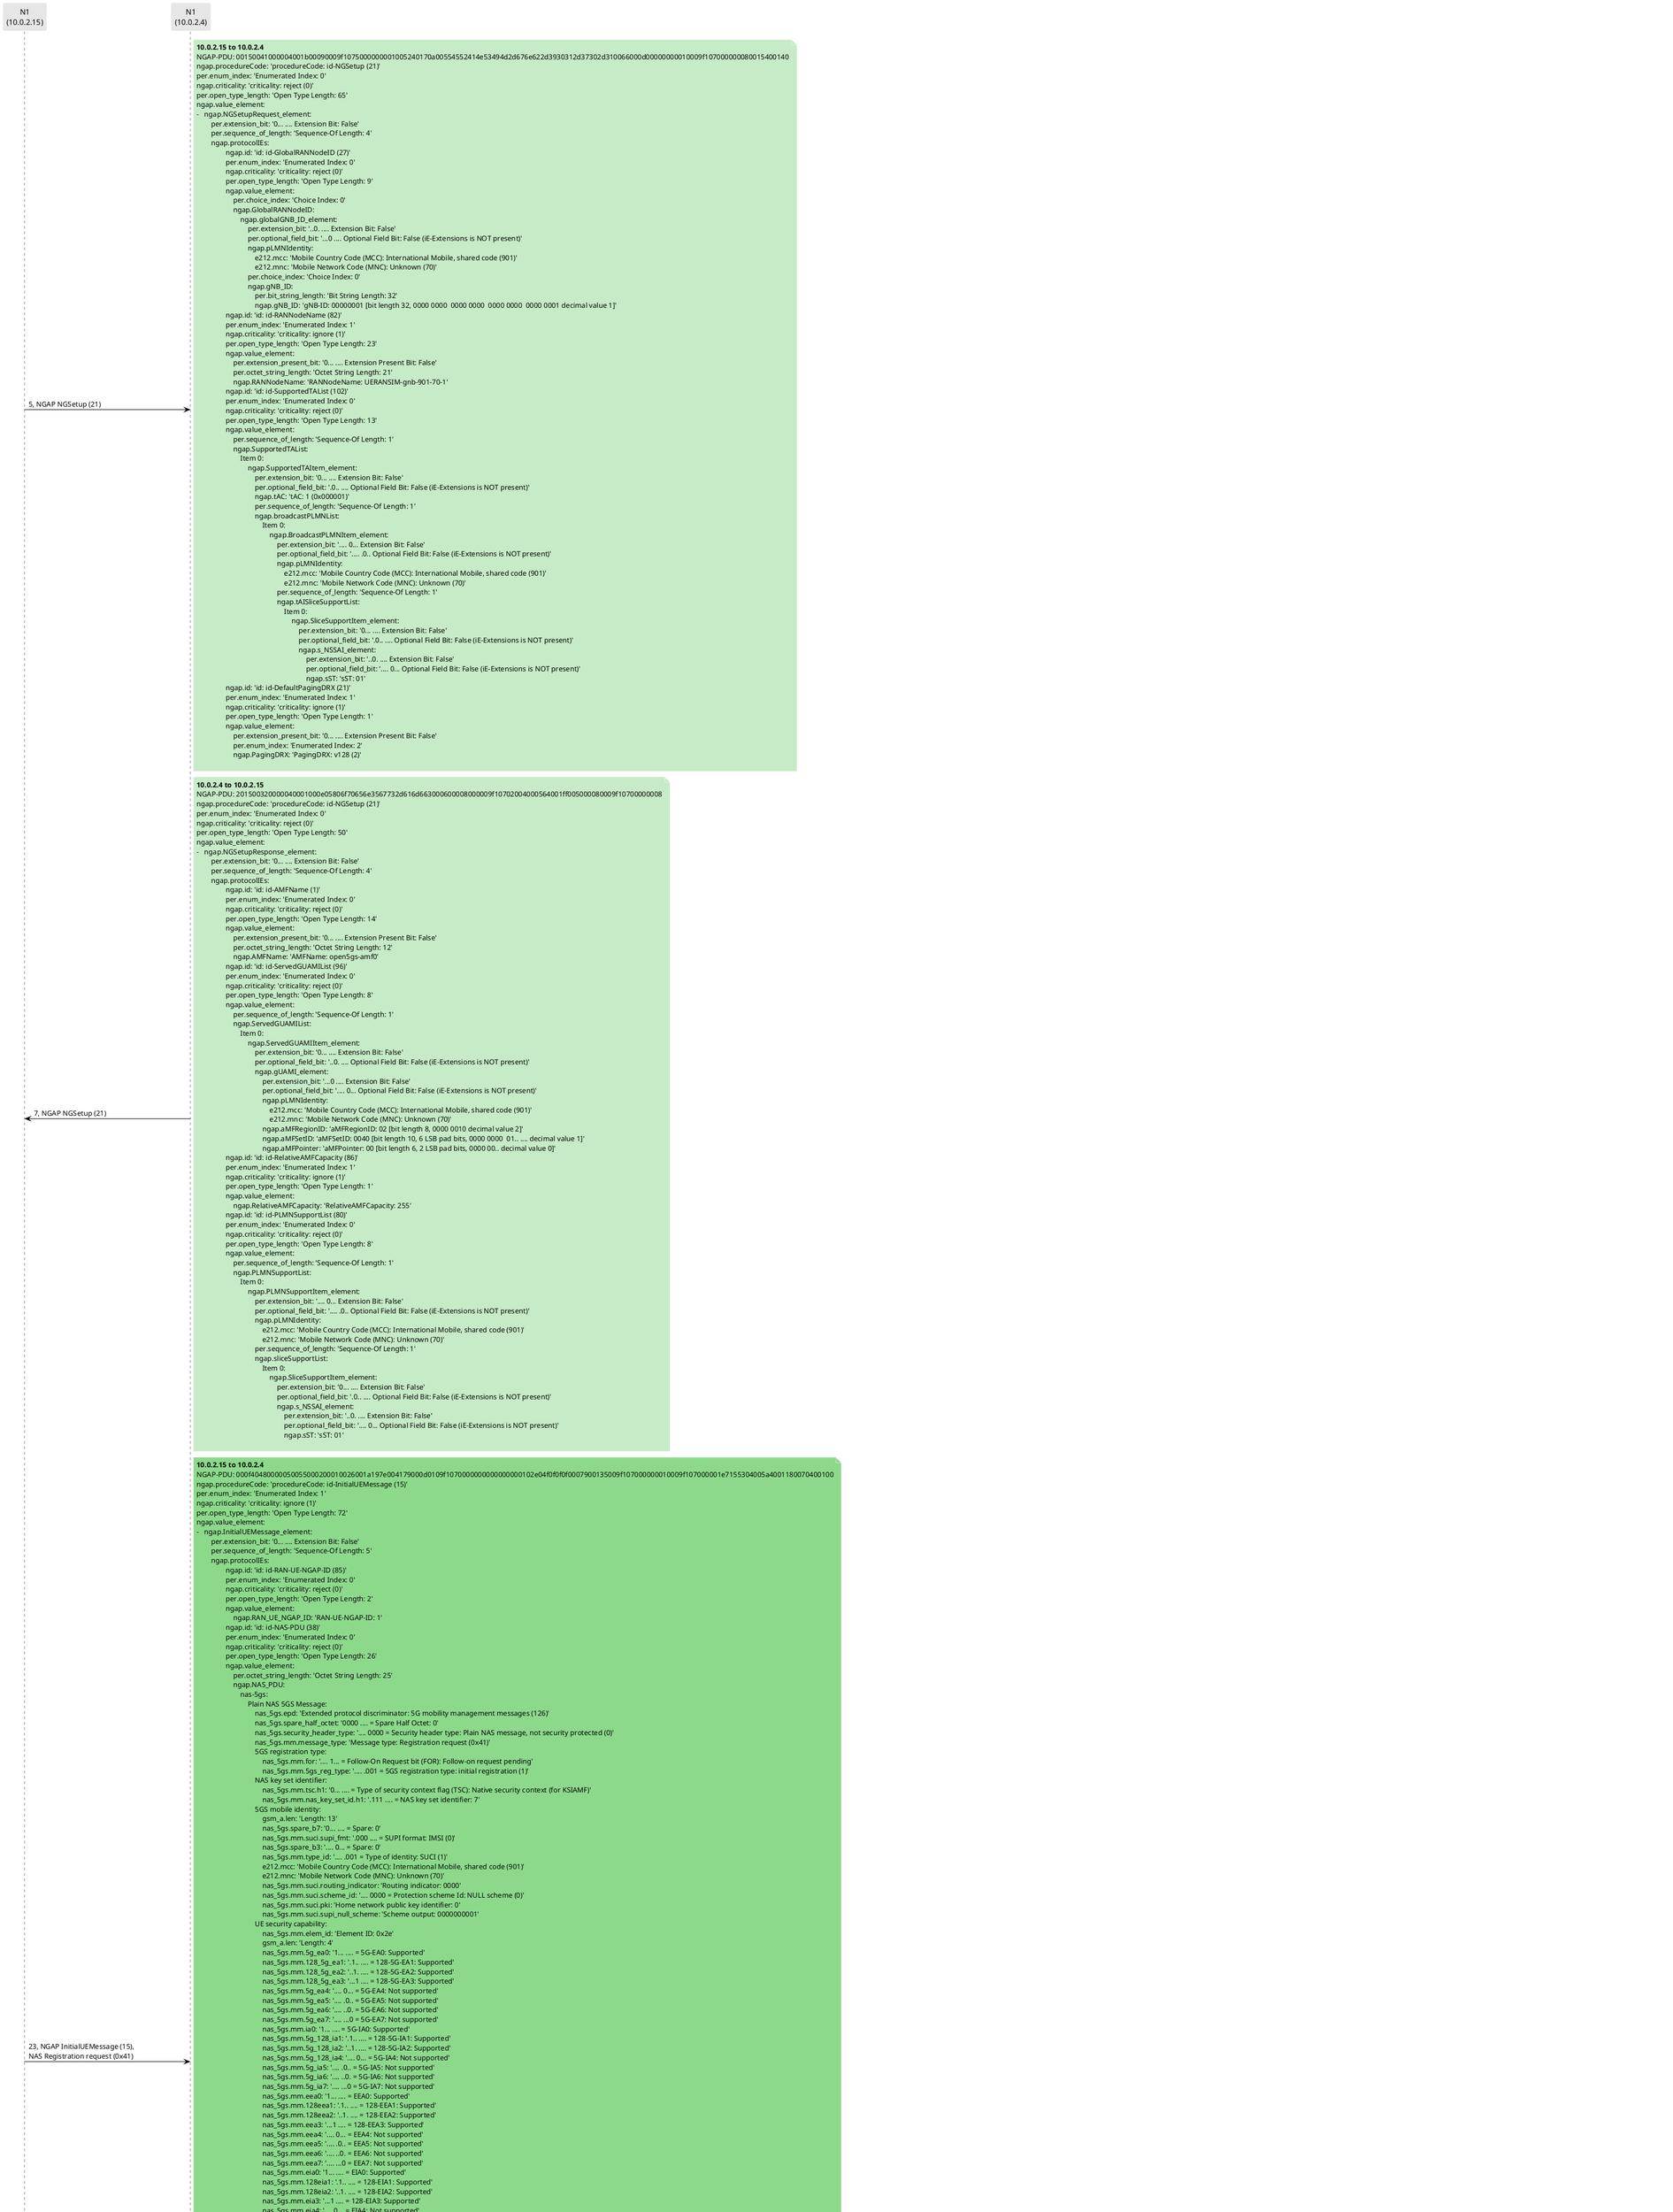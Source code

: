 @startuml
skinparam shadowing false
skinparam NoteBorderColor white
skinparam sequence {
    ArrowColor black
    LifeLineBorderColor black
    LifeLineBackgroundColor black
    ParticipantBorderColor white
    ParticipantBackgroundColor #e6e6e6
}
participant "N1\n(10.0.2.15)" as 10.0.2.15
participant "N1\n(10.0.2.4)" as 10.0.2.4

"10.0.2.15" -> "10.0.2.4": 5, NGAP NGSetup (21)

note right #c6ebc6
**10.0.2.15 to 10.0.2.4**
NGAP-PDU: 00150041000004001b00090009f1075000000001005240170a00554552414e53494d2d676e622d3930312d37302d310066000d00000000010009f107000000080015400140
ngap.procedureCode: 'procedureCode: id-NGSetup (21)'
per.enum_index: 'Enumerated Index: 0'
ngap.criticality: 'criticality: reject (0)'
per.open_type_length: 'Open Type Length: 65'
ngap.value_element:
-   ngap.NGSetupRequest_element:
        per.extension_bit: '0... .... Extension Bit: False'
        per.sequence_of_length: 'Sequence-Of Length: 4'
        ngap.protocolIEs:
            'Item 0: id-GlobalRANNodeID':
                ngap.id: 'id: id-GlobalRANNodeID (27)'
                per.enum_index: 'Enumerated Index: 0'
                ngap.criticality: 'criticality: reject (0)'
                per.open_type_length: 'Open Type Length: 9'
                ngap.value_element:
                    per.choice_index: 'Choice Index: 0'
                    ngap.GlobalRANNodeID:
                        ngap.globalGNB_ID_element:
                            per.extension_bit: '..0. .... Extension Bit: False'
                            per.optional_field_bit: '...0 .... Optional Field Bit: False (iE-Extensions is NOT present)'
                            ngap.pLMNIdentity:
                                e212.mcc: 'Mobile Country Code (MCC): International Mobile, shared code (901)'
                                e212.mnc: 'Mobile Network Code (MNC): Unknown (70)'
                            per.choice_index: 'Choice Index: 0'
                            ngap.gNB_ID:
                                per.bit_string_length: 'Bit String Length: 32'
                                ngap.gNB_ID: 'gNB-ID: 00000001 [bit length 32, 0000 0000  0000 0000  0000 0000  0000 0001 decimal value 1]'
            'Item 1: id-RANNodeName':
                ngap.id: 'id: id-RANNodeName (82)'
                per.enum_index: 'Enumerated Index: 1'
                ngap.criticality: 'criticality: ignore (1)'
                per.open_type_length: 'Open Type Length: 23'
                ngap.value_element:
                    per.extension_present_bit: '0... .... Extension Present Bit: False'
                    per.octet_string_length: 'Octet String Length: 21'
                    ngap.RANNodeName: 'RANNodeName: UERANSIM-gnb-901-70-1'
            'Item 2: id-SupportedTAList':
                ngap.id: 'id: id-SupportedTAList (102)'
                per.enum_index: 'Enumerated Index: 0'
                ngap.criticality: 'criticality: reject (0)'
                per.open_type_length: 'Open Type Length: 13'
                ngap.value_element:
                    per.sequence_of_length: 'Sequence-Of Length: 1'
                    ngap.SupportedTAList:
                        Item 0:
                            ngap.SupportedTAItem_element:
                                per.extension_bit: '0... .... Extension Bit: False'
                                per.optional_field_bit: '.0.. .... Optional Field Bit: False (iE-Extensions is NOT present)'
                                ngap.tAC: 'tAC: 1 (0x000001)'
                                per.sequence_of_length: 'Sequence-Of Length: 1'
                                ngap.broadcastPLMNList:
                                    Item 0:
                                        ngap.BroadcastPLMNItem_element:
                                            per.extension_bit: '.... 0... Extension Bit: False'
                                            per.optional_field_bit: '.... .0.. Optional Field Bit: False (iE-Extensions is NOT present)'
                                            ngap.pLMNIdentity:
                                                e212.mcc: 'Mobile Country Code (MCC): International Mobile, shared code (901)'
                                                e212.mnc: 'Mobile Network Code (MNC): Unknown (70)'
                                            per.sequence_of_length: 'Sequence-Of Length: 1'
                                            ngap.tAISliceSupportList:
                                                Item 0:
                                                    ngap.SliceSupportItem_element:
                                                        per.extension_bit: '0... .... Extension Bit: False'
                                                        per.optional_field_bit: '.0.. .... Optional Field Bit: False (iE-Extensions is NOT present)'
                                                        ngap.s_NSSAI_element:
                                                            per.extension_bit: '..0. .... Extension Bit: False'
                                                            per.optional_field_bit: '.... 0... Optional Field Bit: False (iE-Extensions is NOT present)'
                                                            ngap.sST: 'sST: 01'
            'Item 3: id-DefaultPagingDRX':
                ngap.id: 'id: id-DefaultPagingDRX (21)'
                per.enum_index: 'Enumerated Index: 1'
                ngap.criticality: 'criticality: ignore (1)'
                per.open_type_length: 'Open Type Length: 1'
                ngap.value_element:
                    per.extension_present_bit: '0... .... Extension Present Bit: False'
                    per.enum_index: 'Enumerated Index: 2'
                    ngap.PagingDRX: 'PagingDRX: v128 (2)'

end note

"10.0.2.4" -> "10.0.2.15": 7, NGAP NGSetup (21)

note right #c6ebc6
**10.0.2.4 to 10.0.2.15**
NGAP-PDU: 201500320000040001000e05806f70656e3567732d616d663000600008000009f10702004000564001ff005000080009f10700000008
ngap.procedureCode: 'procedureCode: id-NGSetup (21)'
per.enum_index: 'Enumerated Index: 0'
ngap.criticality: 'criticality: reject (0)'
per.open_type_length: 'Open Type Length: 50'
ngap.value_element:
-   ngap.NGSetupResponse_element:
        per.extension_bit: '0... .... Extension Bit: False'
        per.sequence_of_length: 'Sequence-Of Length: 4'
        ngap.protocolIEs:
            'Item 0: id-AMFName':
                ngap.id: 'id: id-AMFName (1)'
                per.enum_index: 'Enumerated Index: 0'
                ngap.criticality: 'criticality: reject (0)'
                per.open_type_length: 'Open Type Length: 14'
                ngap.value_element:
                    per.extension_present_bit: '0... .... Extension Present Bit: False'
                    per.octet_string_length: 'Octet String Length: 12'
                    ngap.AMFName: 'AMFName: open5gs-amf0'
            'Item 1: id-ServedGUAMIList':
                ngap.id: 'id: id-ServedGUAMIList (96)'
                per.enum_index: 'Enumerated Index: 0'
                ngap.criticality: 'criticality: reject (0)'
                per.open_type_length: 'Open Type Length: 8'
                ngap.value_element:
                    per.sequence_of_length: 'Sequence-Of Length: 1'
                    ngap.ServedGUAMIList:
                        Item 0:
                            ngap.ServedGUAMIItem_element:
                                per.extension_bit: '0... .... Extension Bit: False'
                                per.optional_field_bit: '..0. .... Optional Field Bit: False (iE-Extensions is NOT present)'
                                ngap.gUAMI_element:
                                    per.extension_bit: '...0 .... Extension Bit: False'
                                    per.optional_field_bit: '.... 0... Optional Field Bit: False (iE-Extensions is NOT present)'
                                    ngap.pLMNIdentity:
                                        e212.mcc: 'Mobile Country Code (MCC): International Mobile, shared code (901)'
                                        e212.mnc: 'Mobile Network Code (MNC): Unknown (70)'
                                    ngap.aMFRegionID: 'aMFRegionID: 02 [bit length 8, 0000 0010 decimal value 2]'
                                    ngap.aMFSetID: 'aMFSetID: 0040 [bit length 10, 6 LSB pad bits, 0000 0000  01.. .... decimal value 1]'
                                    ngap.aMFPointer: 'aMFPointer: 00 [bit length 6, 2 LSB pad bits, 0000 00.. decimal value 0]'
            'Item 2: id-RelativeAMFCapacity':
                ngap.id: 'id: id-RelativeAMFCapacity (86)'
                per.enum_index: 'Enumerated Index: 1'
                ngap.criticality: 'criticality: ignore (1)'
                per.open_type_length: 'Open Type Length: 1'
                ngap.value_element:
                    ngap.RelativeAMFCapacity: 'RelativeAMFCapacity: 255'
            'Item 3: id-PLMNSupportList':
                ngap.id: 'id: id-PLMNSupportList (80)'
                per.enum_index: 'Enumerated Index: 0'
                ngap.criticality: 'criticality: reject (0)'
                per.open_type_length: 'Open Type Length: 8'
                ngap.value_element:
                    per.sequence_of_length: 'Sequence-Of Length: 1'
                    ngap.PLMNSupportList:
                        Item 0:
                            ngap.PLMNSupportItem_element:
                                per.extension_bit: '.... 0... Extension Bit: False'
                                per.optional_field_bit: '.... .0.. Optional Field Bit: False (iE-Extensions is NOT present)'
                                ngap.pLMNIdentity:
                                    e212.mcc: 'Mobile Country Code (MCC): International Mobile, shared code (901)'
                                    e212.mnc: 'Mobile Network Code (MNC): Unknown (70)'
                                per.sequence_of_length: 'Sequence-Of Length: 1'
                                ngap.sliceSupportList:
                                    Item 0:
                                        ngap.SliceSupportItem_element:
                                            per.extension_bit: '0... .... Extension Bit: False'
                                            per.optional_field_bit: '.0.. .... Optional Field Bit: False (iE-Extensions is NOT present)'
                                            ngap.s_NSSAI_element:
                                                per.extension_bit: '..0. .... Extension Bit: False'
                                                per.optional_field_bit: '.... 0... Optional Field Bit: False (iE-Extensions is NOT present)'
                                                ngap.sST: 'sST: 01'

end note

"10.0.2.15" -> "10.0.2.4": 23, NGAP InitialUEMessage (15),\nNAS Registration request (0x41)

note right #8cd98c
**10.0.2.15 to 10.0.2.4**
NGAP-PDU: 000f40480000050055000200010026001a197e004179000d0109f1070000000000000000102e04f0f0f0f0007900135009f107000000010009f107000001e7155304005a4001180070400100
ngap.procedureCode: 'procedureCode: id-InitialUEMessage (15)'
per.enum_index: 'Enumerated Index: 1'
ngap.criticality: 'criticality: ignore (1)'
per.open_type_length: 'Open Type Length: 72'
ngap.value_element:
-   ngap.InitialUEMessage_element:
        per.extension_bit: '0... .... Extension Bit: False'
        per.sequence_of_length: 'Sequence-Of Length: 5'
        ngap.protocolIEs:
            'Item 0: id-RAN-UE-NGAP-ID':
                ngap.id: 'id: id-RAN-UE-NGAP-ID (85)'
                per.enum_index: 'Enumerated Index: 0'
                ngap.criticality: 'criticality: reject (0)'
                per.open_type_length: 'Open Type Length: 2'
                ngap.value_element:
                    ngap.RAN_UE_NGAP_ID: 'RAN-UE-NGAP-ID: 1'
            'Item 1: id-NAS-PDU':
                ngap.id: 'id: id-NAS-PDU (38)'
                per.enum_index: 'Enumerated Index: 0'
                ngap.criticality: 'criticality: reject (0)'
                per.open_type_length: 'Open Type Length: 26'
                ngap.value_element:
                    per.octet_string_length: 'Octet String Length: 25'
                    ngap.NAS_PDU:
                        nas-5gs:
                            Plain NAS 5GS Message:
                                nas_5gs.epd: 'Extended protocol discriminator: 5G mobility management messages (126)'
                                nas_5gs.spare_half_octet: '0000 .... = Spare Half Octet: 0'
                                nas_5gs.security_header_type: '.... 0000 = Security header type: Plain NAS message, not security protected (0)'
                                nas_5gs.mm.message_type: 'Message type: Registration request (0x41)'
                                5GS registration type:
                                    nas_5gs.mm.for: '.... 1... = Follow-On Request bit (FOR): Follow-on request pending'
                                    nas_5gs.mm.5gs_reg_type: '.... .001 = 5GS registration type: initial registration (1)'
                                NAS key set identifier:
                                    nas_5gs.mm.tsc.h1: '0... .... = Type of security context flag (TSC): Native security context (for KSIAMF)'
                                    nas_5gs.mm.nas_key_set_id.h1: '.111 .... = NAS key set identifier: 7'
                                5GS mobile identity:
                                    gsm_a.len: 'Length: 13'
                                    nas_5gs.spare_b7: '0... .... = Spare: 0'
                                    nas_5gs.mm.suci.supi_fmt: '.000 .... = SUPI format: IMSI (0)'
                                    nas_5gs.spare_b3: '.... 0... = Spare: 0'
                                    nas_5gs.mm.type_id: '.... .001 = Type of identity: SUCI (1)'
                                    e212.mcc: 'Mobile Country Code (MCC): International Mobile, shared code (901)'
                                    e212.mnc: 'Mobile Network Code (MNC): Unknown (70)'
                                    nas_5gs.mm.suci.routing_indicator: 'Routing indicator: 0000'
                                    nas_5gs.mm.suci.scheme_id: '.... 0000 = Protection scheme Id: NULL scheme (0)'
                                    nas_5gs.mm.suci.pki: 'Home network public key identifier: 0'
                                    nas_5gs.mm.suci.supi_null_scheme: 'Scheme output: 0000000001'
                                UE security capability:
                                    nas_5gs.mm.elem_id: 'Element ID: 0x2e'
                                    gsm_a.len: 'Length: 4'
                                    nas_5gs.mm.5g_ea0: '1... .... = 5G-EA0: Supported'
                                    nas_5gs.mm.128_5g_ea1: '.1.. .... = 128-5G-EA1: Supported'
                                    nas_5gs.mm.128_5g_ea2: '..1. .... = 128-5G-EA2: Supported'
                                    nas_5gs.mm.128_5g_ea3: '...1 .... = 128-5G-EA3: Supported'
                                    nas_5gs.mm.5g_ea4: '.... 0... = 5G-EA4: Not supported'
                                    nas_5gs.mm.5g_ea5: '.... .0.. = 5G-EA5: Not supported'
                                    nas_5gs.mm.5g_ea6: '.... ..0. = 5G-EA6: Not supported'
                                    nas_5gs.mm.5g_ea7: '.... ...0 = 5G-EA7: Not supported'
                                    nas_5gs.mm.ia0: '1... .... = 5G-IA0: Supported'
                                    nas_5gs.mm.5g_128_ia1: '.1.. .... = 128-5G-IA1: Supported'
                                    nas_5gs.mm.5g_128_ia2: '..1. .... = 128-5G-IA2: Supported'
                                    nas_5gs.mm.5g_128_ia4: '.... 0... = 5G-IA4: Not supported'
                                    nas_5gs.mm.5g_ia5: '.... .0.. = 5G-IA5: Not supported'
                                    nas_5gs.mm.5g_ia6: '.... ..0. = 5G-IA6: Not supported'
                                    nas_5gs.mm.5g_ia7: '.... ...0 = 5G-IA7: Not supported'
                                    nas_5gs.mm.eea0: '1... .... = EEA0: Supported'
                                    nas_5gs.mm.128eea1: '.1.. .... = 128-EEA1: Supported'
                                    nas_5gs.mm.128eea2: '..1. .... = 128-EEA2: Supported'
                                    nas_5gs.mm.eea3: '...1 .... = 128-EEA3: Supported'
                                    nas_5gs.mm.eea4: '.... 0... = EEA4: Not supported'
                                    nas_5gs.mm.eea5: '.... .0.. = EEA5: Not supported'
                                    nas_5gs.mm.eea6: '.... ..0. = EEA6: Not supported'
                                    nas_5gs.mm.eea7: '.... ...0 = EEA7: Not supported'
                                    nas_5gs.mm.eia0: '1... .... = EIA0: Supported'
                                    nas_5gs.mm.128eia1: '.1.. .... = 128-EIA1: Supported'
                                    nas_5gs.mm.128eia2: '..1. .... = 128-EIA2: Supported'
                                    nas_5gs.mm.eia3: '...1 .... = 128-EIA3: Supported'
                                    nas_5gs.mm.eia4: '.... 0... = EIA4: Not supported'
                                    nas_5gs.mm.eia5: '.... .0.. = EIA5: Not supported'
                                    nas_5gs.mm.eia6: '.... ..0. = EIA6: Not supported'
                                    nas_5gs.mm.eia7: '.... ...0 = EIA7: Not supported'
            'Item 2: id-UserLocationInformation':
                ngap.id: 'id: id-UserLocationInformation (121)'
                per.enum_index: 'Enumerated Index: 0'
                ngap.criticality: 'criticality: reject (0)'
                per.open_type_length: 'Open Type Length: 19'
                ngap.value_element:
                    per.choice_index: 'Choice Index: 1'
                    ngap.UserLocationInformation:
                        ngap.userLocationInformationNR_element:
                            per.extension_bit: '..0. .... Extension Bit: False'
                            per.optional_field_bit: '.... 0... Optional Field Bit: False (iE-Extensions is NOT present)'
                            ngap.nR_CGI_element:
                                per.extension_bit: '.... .0.. Extension Bit: False'
                                per.optional_field_bit: '.... ..0. Optional Field Bit: False (iE-Extensions is NOT present)'
                                ngap.pLMNIdentity:
                                    e212.mcc: 'Mobile Country Code (MCC): International Mobile, shared code (901)'
                                    e212.mnc: 'Mobile Network Code (MNC): Unknown (70)'
                                ngap.NRCellIdentity: 'nRCellIdentity: 0x0000000010'
                            ngap.tAI_element:
                                per.extension_bit: '.... 0... Extension Bit: False'
                                per.optional_field_bit: '.... .0.. Optional Field Bit: False (iE-Extensions is NOT present)'
                                ngap.pLMNIdentity:
                                    e212.mcc: 'Mobile Country Code (MCC): International Mobile, shared code (901)'
                                    e212.mnc: 'Mobile Network Code (MNC): Unknown (70)'
                                ngap.tAC: 'tAC: 1 (0x000001)'
                            ngap.timeStamp: 'timeStamp: e7155304 (Nov  8, 2022 22:13:24 UTC)'
            'Item 3: id-RRCEstablishmentCause':
                ngap.id: 'id: id-RRCEstablishmentCause (90)'
                per.enum_index: 'Enumerated Index: 1'
                ngap.criticality: 'criticality: ignore (1)'
                per.open_type_length: 'Open Type Length: 1'
                ngap.value_element:
                    per.extension_present_bit: '0... .... Extension Present Bit: False'
                    per.enum_index: 'Enumerated Index: 3'
                    ngap.RRCEstablishmentCause: 'RRCEstablishmentCause: mo-Signalling (3)'
            'Item 4: id-UEContextRequest':
                ngap.id: 'id: id-UEContextRequest (112)'
                per.enum_index: 'Enumerated Index: 1'
                ngap.criticality: 'criticality: ignore (1)'
                per.open_type_length: 'Open Type Length: 1'
                ngap.value_element:
                    per.extension_present_bit: '0... .... Extension Present Bit: False'
                    per.enum_index: 'Enumerated Index: 0'
                    ngap.UEContextRequest: 'UEContextRequest: requested (0)'

end note

"10.0.2.4" -> "10.0.2.15": 24, NGAP DownlinkNASTransport (4),\nNAS Authentication request (0x56)

note right #8cd98c
**10.0.2.4 to 10.0.2.15**
NGAP-PDU: 0004403e000003000a0002001e0055000200010026002b2a7e005601020000217b33540808972951c93453879bd1c3af20104fa4a08a802a8000e56f94daba238aab
ngap.procedureCode: 'procedureCode: id-DownlinkNASTransport (4)'
per.enum_index: 'Enumerated Index: 1'
ngap.criticality: 'criticality: ignore (1)'
per.open_type_length: 'Open Type Length: 62'
ngap.value_element:
-   ngap.DownlinkNASTransport_element:
        per.extension_bit: '0... .... Extension Bit: False'
        per.sequence_of_length: 'Sequence-Of Length: 3'
        ngap.protocolIEs:
            'Item 0: id-AMF-UE-NGAP-ID':
                ngap.id: 'id: id-AMF-UE-NGAP-ID (10)'
                per.enum_index: 'Enumerated Index: 0'
                ngap.criticality: 'criticality: reject (0)'
                per.open_type_length: 'Open Type Length: 2'
                ngap.value_element:
                    ngap.AMF_UE_NGAP_ID: 'AMF-UE-NGAP-ID: 30'
            'Item 1: id-RAN-UE-NGAP-ID':
                ngap.id: 'id: id-RAN-UE-NGAP-ID (85)'
                per.enum_index: 'Enumerated Index: 0'
                ngap.criticality: 'criticality: reject (0)'
                per.open_type_length: 'Open Type Length: 2'
                ngap.value_element:
                    ngap.RAN_UE_NGAP_ID: 'RAN-UE-NGAP-ID: 1'
            'Item 2: id-NAS-PDU':
                ngap.id: 'id: id-NAS-PDU (38)'
                per.enum_index: 'Enumerated Index: 0'
                ngap.criticality: 'criticality: reject (0)'
                per.open_type_length: 'Open Type Length: 43'
                ngap.value_element:
                    per.octet_string_length: 'Octet String Length: 42'
                    ngap.NAS_PDU:
                        nas-5gs:
                            Plain NAS 5GS Message:
                                nas_5gs.epd: 'Extended protocol discriminator: 5G mobility management messages (126)'
                                nas_5gs.spare_half_octet: '0000 .... = Spare Half Octet: 0'
                                nas_5gs.security_header_type: '.... 0000 = Security header type: Plain NAS message, not security protected (0)'
                                nas_5gs.mm.message_type: 'Message type: Authentication request (0x56)'
                                NAS key set identifier - ngKSI:
                                    nas_5gs.mm.tsc: '.... 0... = Type of security context flag (TSC): Native security context (for KSIAMF)'
                                    nas_5gs.mm.nas_key_set_id: '.... .001 = NAS key set identifier: 1'
                                ABBA:
                                    gsm_a.len: 'Length: 2'
                                    nas_5gs.mm.abba_contents: 'ABBA Contents: 0x0000'
                                Authentication Parameter RAND - 5G authentication challenge:
                                    gsm_a.dtap.elem_id: 'Element ID: 0x21'
                                    gsm_a.dtap.rand: 'RAND value: 7b33540808972951c93453879bd1c3af'
                                Authentication Parameter AUTN (UMTS and EPS authentication challenge) - 5G authentication challenge:
                                    gsm_a.dtap.elem_id: 'Element ID: 0x20'
                                    gsm_a.len: 'Length: 16'
                                    gsm_a.dtap.autn:
                                        gsm_a.dtap.autn.sqn_xor_ak: 'SQN xor AK: 4fa4a08a802a'
                                        gsm_a.dtap.autn.amf: 'AMF: 8000'
                                        gsm_a.dtap.autn.mac: 'MAC: e56f94daba238aab'

end note

"10.0.2.15" -> "10.0.2.4": 25, NGAP UplinkNASTransport (46),\nNAS Authentication response (0x57)

note right #c6ebc6
**10.0.2.15 to 10.0.2.4**
NGAP-PDU: 002e4040000004000a0002001e00550002000100260016157e00572d1040c3b519755f1bbe63f4c2e6e1f0bfc4007940135009f107000000010009f107000001e7155304
ngap.procedureCode: 'procedureCode: id-UplinkNASTransport (46)'
per.enum_index: 'Enumerated Index: 1'
ngap.criticality: 'criticality: ignore (1)'
per.open_type_length: 'Open Type Length: 64'
ngap.value_element:
-   ngap.UplinkNASTransport_element:
        per.extension_bit: '0... .... Extension Bit: False'
        per.sequence_of_length: 'Sequence-Of Length: 4'
        ngap.protocolIEs:
            'Item 0: id-AMF-UE-NGAP-ID':
                ngap.id: 'id: id-AMF-UE-NGAP-ID (10)'
                per.enum_index: 'Enumerated Index: 0'
                ngap.criticality: 'criticality: reject (0)'
                per.open_type_length: 'Open Type Length: 2'
                ngap.value_element:
                    ngap.AMF_UE_NGAP_ID: 'AMF-UE-NGAP-ID: 30'
            'Item 1: id-RAN-UE-NGAP-ID':
                ngap.id: 'id: id-RAN-UE-NGAP-ID (85)'
                per.enum_index: 'Enumerated Index: 0'
                ngap.criticality: 'criticality: reject (0)'
                per.open_type_length: 'Open Type Length: 2'
                ngap.value_element:
                    ngap.RAN_UE_NGAP_ID: 'RAN-UE-NGAP-ID: 1'
            'Item 2: id-NAS-PDU':
                ngap.id: 'id: id-NAS-PDU (38)'
                per.enum_index: 'Enumerated Index: 0'
                ngap.criticality: 'criticality: reject (0)'
                per.open_type_length: 'Open Type Length: 22'
                ngap.value_element:
                    per.octet_string_length: 'Octet String Length: 21'
                    ngap.NAS_PDU:
                        nas-5gs:
                            Plain NAS 5GS Message:
                                nas_5gs.epd: 'Extended protocol discriminator: 5G mobility management messages (126)'
                                nas_5gs.spare_half_octet: '0000 .... = Spare Half Octet: 0'
                                nas_5gs.security_header_type: '.... 0000 = Security header type: Plain NAS message, not security protected (0)'
                                nas_5gs.mm.message_type: 'Message type: Authentication response (0x57)'
                                Authentication response parameter:
                                    nas_eps.emm.elem_id: 'Element ID: 0x2d'
                                    gsm_a.len: 'Length: 16'
                                    nas_eps.emm.res: 'RES: 40c3b519755f1bbe63f4c2e6e1f0bfc4'
            'Item 3: id-UserLocationInformation':
                ngap.id: 'id: id-UserLocationInformation (121)'
                per.enum_index: 'Enumerated Index: 1'
                ngap.criticality: 'criticality: ignore (1)'
                per.open_type_length: 'Open Type Length: 19'
                ngap.value_element:
                    per.choice_index: 'Choice Index: 1'
                    ngap.UserLocationInformation:
                        ngap.userLocationInformationNR_element:
                            per.extension_bit: '..0. .... Extension Bit: False'
                            per.optional_field_bit: '.... 0... Optional Field Bit: False (iE-Extensions is NOT present)'
                            ngap.nR_CGI_element:
                                per.extension_bit: '.... .0.. Extension Bit: False'
                                per.optional_field_bit: '.... ..0. Optional Field Bit: False (iE-Extensions is NOT present)'
                                ngap.pLMNIdentity:
                                    e212.mcc: 'Mobile Country Code (MCC): International Mobile, shared code (901)'
                                    e212.mnc: 'Mobile Network Code (MNC): Unknown (70)'
                                ngap.NRCellIdentity: 'nRCellIdentity: 0x0000000010'
                            ngap.tAI_element:
                                per.extension_bit: '.... 0... Extension Bit: False'
                                per.optional_field_bit: '.... .0.. Optional Field Bit: False (iE-Extensions is NOT present)'
                                ngap.pLMNIdentity:
                                    e212.mcc: 'Mobile Country Code (MCC): International Mobile, shared code (901)'
                                    e212.mnc: 'Mobile Network Code (MNC): Unknown (70)'
                                ngap.tAC: 'tAC: 1 (0x000001)'
                            ngap.timeStamp: 'timeStamp: e7155304 (Nov  8, 2022 22:13:24 UTC)'

end note

"10.0.2.4" -> "10.0.2.15": 26, NGAP DownlinkNASTransport (4),\nNAS Security mode command (0x5d)

note right #c6ebc6
**10.0.2.4 to 10.0.2.15**
NGAP-PDU: 00044029000003000a0002001e00550002000100260016157e031d22a49c007e005d020104f0f0f0f0e1360102
ngap.procedureCode: 'procedureCode: id-DownlinkNASTransport (4)'
per.enum_index: 'Enumerated Index: 1'
ngap.criticality: 'criticality: ignore (1)'
per.open_type_length: 'Open Type Length: 41'
ngap.value_element:
-   ngap.DownlinkNASTransport_element:
        per.extension_bit: '0... .... Extension Bit: False'
        per.sequence_of_length: 'Sequence-Of Length: 3'
        ngap.protocolIEs:
            'Item 0: id-AMF-UE-NGAP-ID':
                ngap.id: 'id: id-AMF-UE-NGAP-ID (10)'
                per.enum_index: 'Enumerated Index: 0'
                ngap.criticality: 'criticality: reject (0)'
                per.open_type_length: 'Open Type Length: 2'
                ngap.value_element:
                    ngap.AMF_UE_NGAP_ID: 'AMF-UE-NGAP-ID: 30'
            'Item 1: id-RAN-UE-NGAP-ID':
                ngap.id: 'id: id-RAN-UE-NGAP-ID (85)'
                per.enum_index: 'Enumerated Index: 0'
                ngap.criticality: 'criticality: reject (0)'
                per.open_type_length: 'Open Type Length: 2'
                ngap.value_element:
                    ngap.RAN_UE_NGAP_ID: 'RAN-UE-NGAP-ID: 1'
            'Item 2: id-NAS-PDU':
                ngap.id: 'id: id-NAS-PDU (38)'
                per.enum_index: 'Enumerated Index: 0'
                ngap.criticality: 'criticality: reject (0)'
                per.open_type_length: 'Open Type Length: 22'
                ngap.value_element:
                    per.octet_string_length: 'Octet String Length: 21'
                    ngap.NAS_PDU:
                        nas-5gs:
                            Security protected NAS 5GS message:
                                nas_5gs.epd: 'Extended protocol discriminator: 5G mobility management messages (126)'
                                nas_5gs.spare_half_octet: '0000 .... = Spare Half Octet: 0'
                                nas_5gs.security_header_type: '.... 0011 = Security header type: Integrity protected with new 5GS security context (3)'
                                nas_5gs.msg_auth_code: 'Message authentication code: 0x1d22a49c'
                                nas_5gs.seq_no: 'Sequence number: 0'
                            Plain NAS 5GS Message:
                                nas_5gs.epd: 'Extended protocol discriminator: 5G mobility management messages (126)'
                                nas_5gs.spare_half_octet: '0000 .... = Spare Half Octet: 0'
                                nas_5gs.security_header_type: '.... 0000 = Security header type: Plain NAS message, not security protected (0)'
                                nas_5gs.mm.message_type: 'Message type: Security mode command (0x5d)'
                                NAS security algorithms:
                                    nas_5gs.mm.nas_sec_algo_enc: '0000 .... = Type of ciphering algorithm: 5G-EA0 (null ciphering algorithm) (0)'
                                    nas_5gs.mm.nas_sec_algo_ip: '.... 0010 = Type of integrity protection algorithm: 128-5G-IA2 (2)'
                                NAS key set identifier - ngKSI:
                                    nas_5gs.mm.tsc: '.... 0... = Type of security context flag (TSC): Native security context (for KSIAMF)'
                                    nas_5gs.mm.nas_key_set_id: '.... .001 = NAS key set identifier: 1'
                                UE security capability - Replayed UE security capabilities:
                                    gsm_a.len: 'Length: 4'
                                    nas_5gs.mm.5g_ea0: '1... .... = 5G-EA0: Supported'
                                    nas_5gs.mm.128_5g_ea1: '.1.. .... = 128-5G-EA1: Supported'
                                    nas_5gs.mm.128_5g_ea2: '..1. .... = 128-5G-EA2: Supported'
                                    nas_5gs.mm.128_5g_ea3: '...1 .... = 128-5G-EA3: Supported'
                                    nas_5gs.mm.5g_ea4: '.... 0... = 5G-EA4: Not supported'
                                    nas_5gs.mm.5g_ea5: '.... .0.. = 5G-EA5: Not supported'
                                    nas_5gs.mm.5g_ea6: '.... ..0. = 5G-EA6: Not supported'
                                    nas_5gs.mm.5g_ea7: '.... ...0 = 5G-EA7: Not supported'
                                    nas_5gs.mm.ia0: '1... .... = 5G-IA0: Supported'
                                    nas_5gs.mm.5g_128_ia1: '.1.. .... = 128-5G-IA1: Supported'
                                    nas_5gs.mm.5g_128_ia2: '..1. .... = 128-5G-IA2: Supported'
                                    nas_5gs.mm.5g_128_ia4: '.... 0... = 5G-IA4: Not supported'
                                    nas_5gs.mm.5g_ia5: '.... .0.. = 5G-IA5: Not supported'
                                    nas_5gs.mm.5g_ia6: '.... ..0. = 5G-IA6: Not supported'
                                    nas_5gs.mm.5g_ia7: '.... ...0 = 5G-IA7: Not supported'
                                    nas_5gs.mm.eea0: '1... .... = EEA0: Supported'
                                    nas_5gs.mm.128eea1: '.1.. .... = 128-EEA1: Supported'
                                    nas_5gs.mm.128eea2: '..1. .... = 128-EEA2: Supported'
                                    nas_5gs.mm.eea3: '...1 .... = 128-EEA3: Supported'
                                    nas_5gs.mm.eea4: '.... 0... = EEA4: Not supported'
                                    nas_5gs.mm.eea5: '.... .0.. = EEA5: Not supported'
                                    nas_5gs.mm.eea6: '.... ..0. = EEA6: Not supported'
                                    nas_5gs.mm.eea7: '.... ...0 = EEA7: Not supported'
                                    nas_5gs.mm.eia0: '1... .... = EIA0: Supported'
                                    nas_5gs.mm.128eia1: '.1.. .... = 128-EIA1: Supported'
                                    nas_5gs.mm.128eia2: '..1. .... = 128-EIA2: Supported'
                                    nas_5gs.mm.eia3: '...1 .... = 128-EIA3: Supported'
                                    nas_5gs.mm.eia4: '.... 0... = EIA4: Not supported'
                                    nas_5gs.mm.eia5: '.... .0.. = EIA5: Not supported'
                                    nas_5gs.mm.eia6: '.... ..0. = EIA6: Not supported'
                                    nas_5gs.mm.eia7: '.... ...0 = EIA7: Not supported'
                                IMEISV request:
                                    gsm_a.common.elem_id: '1110 .... = Element ID: 0xe-'
                                    nas_eps.spare_bits: '.... 0... = Spare bit(s): 0x00'
                                    nas_eps.emm.imeisv_req: '.... .001 = IMEISV request: IMEISV requested (1)'
                                Additional 5G security information:
                                    nas_5gs.mm.elem_id: 'Element ID: 0x36'
                                    gsm_a.len: 'Length: 1'
                                    nas_5gs.spare_b3: '.... 0... = Spare: 0'
                                    nas_5gs.spare_b2: '.... .0.. = Spare: 0'
                                    nas_5gs.mm.rinmr: '.... ..1. = Retransmission of initial NAS message request(RINMR): Requested'
                                    nas_5gs.mm.hdp: '.... ...0 = Horizontal derivation parameter (HDP): Not required'

end note

"10.0.2.15" -> "10.0.2.4": 27, NGAP UplinkNASTransport (46),\nNAS Security mode complete (0x5e),\nNAS Registration request (0x41)

note right #8cd98c
**10.0.2.15 to 10.0.2.4**
NGAP-PDU: 002e4067000004000a0002001e0055000200010026003d3c7e04b31c2f1a007e005e7700094573806121856151f17100237e004179000d0109f1070000000000000000101001002e04f0f0f0f02f020101530100007940135009f107000000010009f107000001e7155304
ngap.procedureCode: 'procedureCode: id-UplinkNASTransport (46)'
per.enum_index: 'Enumerated Index: 1'
ngap.criticality: 'criticality: ignore (1)'
per.open_type_length: 'Open Type Length: 103'
ngap.value_element:
-   ngap.UplinkNASTransport_element:
        per.extension_bit: '0... .... Extension Bit: False'
        per.sequence_of_length: 'Sequence-Of Length: 4'
        ngap.protocolIEs:
            'Item 0: id-AMF-UE-NGAP-ID':
                ngap.id: 'id: id-AMF-UE-NGAP-ID (10)'
                per.enum_index: 'Enumerated Index: 0'
                ngap.criticality: 'criticality: reject (0)'
                per.open_type_length: 'Open Type Length: 2'
                ngap.value_element:
                    ngap.AMF_UE_NGAP_ID: 'AMF-UE-NGAP-ID: 30'
            'Item 1: id-RAN-UE-NGAP-ID':
                ngap.id: 'id: id-RAN-UE-NGAP-ID (85)'
                per.enum_index: 'Enumerated Index: 0'
                ngap.criticality: 'criticality: reject (0)'
                per.open_type_length: 'Open Type Length: 2'
                ngap.value_element:
                    ngap.RAN_UE_NGAP_ID: 'RAN-UE-NGAP-ID: 1'
            'Item 2: id-NAS-PDU':
                ngap.id: 'id: id-NAS-PDU (38)'
                per.enum_index: 'Enumerated Index: 0'
                ngap.criticality: 'criticality: reject (0)'
                per.open_type_length: 'Open Type Length: 61'
                ngap.value_element:
                    per.octet_string_length: 'Octet String Length: 60'
                    ngap.NAS_PDU:
                        nas-5gs:
                            Security protected NAS 5GS message:
                                nas_5gs.epd: 'Extended protocol discriminator: 5G mobility management messages (126)'
                                nas_5gs.spare_half_octet: '0000 .... = Spare Half Octet: 0'
                                nas_5gs.security_header_type: '.... 0100 = Security header type: Integrity protected and ciphered with new 5GS security context (4)'
                                nas_5gs.msg_auth_code: 'Message authentication code: 0xb31c2f1a'
                                nas_5gs.seq_no: 'Sequence number: 0'
                            Plain NAS 5GS Message:
                                nas_5gs.epd: 'Extended protocol discriminator: 5G mobility management messages (126)'
                                nas_5gs.spare_half_octet: '0000 .... = Spare Half Octet: 0'
                                nas_5gs.security_header_type: '.... 0000 = Security header type: Plain NAS message, not security protected (0)'
                                nas_5gs.mm.message_type: 'Message type: Security mode complete (0x5e)'
                                5GS mobile identity:
                                    nas_5gs.mm.elem_id: 'Element ID: 0x77'
                                    gsm_a.len: 'Length: 9'
                                    nas_5gs.mm.odd_even: '.... 0... = Odd/even indication: Even number of identity digits'
                                    nas_5gs.mm.type_id: '.... .101 = Type of identity: IMEISV (5)'
                                    nas_5gs.mm.imeisv: 'IMEISV: 4370816125816151'
                                NAS message container:
                                    nas_5gs.mm.elem_id: 'Element ID: 0x71'
                                    gsm_a.len: 'Length: 35'
                                    nas-5gs:
                                        Plain NAS 5GS Message:
                                            nas_5gs.epd: 'Extended protocol discriminator: 5G mobility management messages (126)'
                                            nas_5gs.spare_half_octet: '0000 .... = Spare Half Octet: 0'
                                            nas_5gs.security_header_type: '.... 0000 = Security header type: Plain NAS message, not security protected (0)'
                                            nas_5gs.mm.message_type: 'Message type: Registration request (0x41)'
                                            5GS registration type:
                                                nas_5gs.mm.for: '.... 1... = Follow-On Request bit (FOR): Follow-on request pending'
                                                nas_5gs.mm.5gs_reg_type: '.... .001 = 5GS registration type: initial registration (1)'
                                            NAS key set identifier:
                                                nas_5gs.mm.tsc.h1: '0... .... = Type of security context flag (TSC): Native security context (for KSIAMF)'
                                                nas_5gs.mm.nas_key_set_id.h1: '.111 .... = NAS key set identifier: 7'
                                            5GS mobile identity:
                                                gsm_a.len: 'Length: 13'
                                                nas_5gs.spare_b7: '0... .... = Spare: 0'
                                                nas_5gs.mm.suci.supi_fmt: '.000 .... = SUPI format: IMSI (0)'
                                                nas_5gs.spare_b3: '.... 0... = Spare: 0'
                                                nas_5gs.mm.type_id: '.... .001 = Type of identity: SUCI (1)'
                                                e212.mcc: 'Mobile Country Code (MCC): International Mobile, shared code (901)'
                                                e212.mnc: 'Mobile Network Code (MNC): Unknown (70)'
                                                nas_5gs.mm.suci.routing_indicator: 'Routing indicator: 0000'
                                                nas_5gs.mm.suci.scheme_id: '.... 0000 = Protection scheme Id: NULL scheme (0)'
                                                nas_5gs.mm.suci.pki: 'Home network public key identifier: 0'
                                                nas_5gs.mm.suci.supi_null_scheme: 'Scheme output: 0000000001'
                                            5GMM capability:
                                                nas_5gs.mm.elem_id: 'Element ID: 0x10'
                                                gsm_a.len: 'Length: 1'
                                                nas_5gs.spare_b7: '0... .... = Spare: 0'
                                                nas_5gs.spare_b6: '.0.. .... = Spare: 0'
                                                nas_5gs.spare_b5: '..0. .... = Spare: 0'
                                                nas_5gs.spare_b4: '...0 .... = Spare: 0'
                                                nas_5gs.spare_b3: '.... 0... = Spare: 0'
                                                nas_5gs.mm.lpp_cap_b2: '.... .0.. = LTE Positioning Protocol (LPP) capability: Not Requested'
                                                nas_5gs.mm.ho_attach_b1: '.... ..0. = HO attach: Not supported'
                                                nas_5gs.mm.s1_mode_b0: '.... ...0 = S1 mode: Not Requested'
                                            UE security capability:
                                                nas_5gs.mm.elem_id: 'Element ID: 0x2e'
                                                gsm_a.len: 'Length: 4'
                                                nas_5gs.mm.5g_ea0: '1... .... = 5G-EA0: Supported'
                                                nas_5gs.mm.128_5g_ea1: '.1.. .... = 128-5G-EA1: Supported'
                                                nas_5gs.mm.128_5g_ea2: '..1. .... = 128-5G-EA2: Supported'
                                                nas_5gs.mm.128_5g_ea3: '...1 .... = 128-5G-EA3: Supported'
                                                nas_5gs.mm.5g_ea4: '.... 0... = 5G-EA4: Not supported'
                                                nas_5gs.mm.5g_ea5: '.... .0.. = 5G-EA5: Not supported'
                                                nas_5gs.mm.5g_ea6: '.... ..0. = 5G-EA6: Not supported'
                                                nas_5gs.mm.5g_ea7: '.... ...0 = 5G-EA7: Not supported'
                                                nas_5gs.mm.ia0: '1... .... = 5G-IA0: Supported'
                                                nas_5gs.mm.5g_128_ia1: '.1.. .... = 128-5G-IA1: Supported'
                                                nas_5gs.mm.5g_128_ia2: '..1. .... = 128-5G-IA2: Supported'
                                                nas_5gs.mm.5g_128_ia4: '.... 0... = 5G-IA4: Not supported'
                                                nas_5gs.mm.5g_ia5: '.... .0.. = 5G-IA5: Not supported'
                                                nas_5gs.mm.5g_ia6: '.... ..0. = 5G-IA6: Not supported'
                                                nas_5gs.mm.5g_ia7: '.... ...0 = 5G-IA7: Not supported'
                                                nas_5gs.mm.eea0: '1... .... = EEA0: Supported'
                                                nas_5gs.mm.128eea1: '.1.. .... = 128-EEA1: Supported'
                                                nas_5gs.mm.128eea2: '..1. .... = 128-EEA2: Supported'
                                                nas_5gs.mm.eea3: '...1 .... = 128-EEA3: Supported'
                                                nas_5gs.mm.eea4: '.... 0... = EEA4: Not supported'
                                                nas_5gs.mm.eea5: '.... .0.. = EEA5: Not supported'
                                                nas_5gs.mm.eea6: '.... ..0. = EEA6: Not supported'
                                                nas_5gs.mm.eea7: '.... ...0 = EEA7: Not supported'
                                                nas_5gs.mm.eia0: '1... .... = EIA0: Supported'
                                                nas_5gs.mm.128eia1: '.1.. .... = 128-EIA1: Supported'
                                                nas_5gs.mm.128eia2: '..1. .... = 128-EIA2: Supported'
                                                nas_5gs.mm.eia3: '...1 .... = 128-EIA3: Supported'
                                                nas_5gs.mm.eia4: '.... 0... = EIA4: Not supported'
                                                nas_5gs.mm.eia5: '.... .0.. = EIA5: Not supported'
                                                nas_5gs.mm.eia6: '.... ..0. = EIA6: Not supported'
                                                nas_5gs.mm.eia7: '.... ...0 = EIA7: Not supported'
                                            NSSAI - Requested NSSAI:
                                                nas_5gs.mm.elem_id: 'Element ID: 0x2f'
                                                gsm_a.len: 'Length: 2'
                                                S-NSSAI 1:
                                                    nas_5gs.mm.length: 'Length: 1'
                                                    nas_5gs.mm.sst: 'Slice/service type (SST): 1'
                                            5GS update type:
                                                nas_5gs.mm.elem_id: 'Element ID: 0x53'
                                                gsm_a.len: 'Length: 1'
                                                nas_5gs.spare_b3: '.... 0... = Spare: 0'
                                                nas_5gs.spare_b2: '.... .0.. = Spare: 0'
                                                nas_5gs.mm.ng_ran_rcu: '.... ..0. = NG-RAN Radio Capability Update (NG-RAN-RCU): Not Needed'
                                                nas_5gs.mm.sms_requested: '.... ...0 = SMS requested: SMS over NAS not supported'
            'Item 3: id-UserLocationInformation':
                ngap.id: 'id: id-UserLocationInformation (121)'
                per.enum_index: 'Enumerated Index: 1'
                ngap.criticality: 'criticality: ignore (1)'
                per.open_type_length: 'Open Type Length: 19'
                ngap.value_element:
                    per.choice_index: 'Choice Index: 1'
                    ngap.UserLocationInformation:
                        ngap.userLocationInformationNR_element:
                            per.extension_bit: '..0. .... Extension Bit: False'
                            per.optional_field_bit: '.... 0... Optional Field Bit: False (iE-Extensions is NOT present)'
                            ngap.nR_CGI_element:
                                per.extension_bit: '.... .0.. Extension Bit: False'
                                per.optional_field_bit: '.... ..0. Optional Field Bit: False (iE-Extensions is NOT present)'
                                ngap.pLMNIdentity:
                                    e212.mcc: 'Mobile Country Code (MCC): International Mobile, shared code (901)'
                                    e212.mnc: 'Mobile Network Code (MNC): Unknown (70)'
                                ngap.NRCellIdentity: 'nRCellIdentity: 0x0000000010'
                            ngap.tAI_element:
                                per.extension_bit: '.... 0... Extension Bit: False'
                                per.optional_field_bit: '.... .0.. Optional Field Bit: False (iE-Extensions is NOT present)'
                                ngap.pLMNIdentity:
                                    e212.mcc: 'Mobile Country Code (MCC): International Mobile, shared code (901)'
                                    e212.mnc: 'Mobile Network Code (MNC): Unknown (70)'
                                ngap.tAC: 'tAC: 1 (0x000001)'
                            ngap.timeStamp: 'timeStamp: e7155304 (Nov  8, 2022 22:13:24 UTC)'

end note

"10.0.2.4" -> "10.0.2.15": 28, NGAP InitialContextSetup (14),\nNAS Registration accept (0x42)

note right #c6ebc6
**10.0.2.4 to 10.0.2.15**
NGAP-PDU: 000e008090000008000a0002001e005500020001001c00070009f107020040000000020001007700091c000e000700038000005e002024918bb31a38ad0020b91bc6e967f9a2da6a1f7a088aca7a135336f292bfe97f002240084370816125ffff510026402f2e7e021d0ab983017e0042010177000bf209f107020040d50007fc54072009f10700000115020101210201005e0129
ngap.procedureCode: 'procedureCode: id-InitialContextSetup (14)'
per.enum_index: 'Enumerated Index: 0'
ngap.criticality: 'criticality: reject (0)'
per.open_type_length: 'Open Type Length: 144'
ngap.value_element:
-   ngap.InitialContextSetupRequest_element:
        per.extension_bit: '0... .... Extension Bit: False'
        per.sequence_of_length: 'Sequence-Of Length: 8'
        ngap.protocolIEs:
            'Item 0: id-AMF-UE-NGAP-ID':
                ngap.id: 'id: id-AMF-UE-NGAP-ID (10)'
                per.enum_index: 'Enumerated Index: 0'
                ngap.criticality: 'criticality: reject (0)'
                per.open_type_length: 'Open Type Length: 2'
                ngap.value_element:
                    ngap.AMF_UE_NGAP_ID: 'AMF-UE-NGAP-ID: 30'
            'Item 1: id-RAN-UE-NGAP-ID':
                ngap.id: 'id: id-RAN-UE-NGAP-ID (85)'
                per.enum_index: 'Enumerated Index: 0'
                ngap.criticality: 'criticality: reject (0)'
                per.open_type_length: 'Open Type Length: 2'
                ngap.value_element:
                    ngap.RAN_UE_NGAP_ID: 'RAN-UE-NGAP-ID: 1'
            'Item 2: id-GUAMI':
                ngap.id: 'id: id-GUAMI (28)'
                per.enum_index: 'Enumerated Index: 0'
                ngap.criticality: 'criticality: reject (0)'
                per.open_type_length: 'Open Type Length: 7'
                ngap.value_element:
                    ngap.GUAMI_element:
                        per.extension_bit: '0... .... Extension Bit: False'
                        per.optional_field_bit: '.0.. .... Optional Field Bit: False (iE-Extensions is NOT present)'
                        ngap.pLMNIdentity:
                            e212.mcc: 'Mobile Country Code (MCC): International Mobile, shared code (901)'
                            e212.mnc: 'Mobile Network Code (MNC): Unknown (70)'
                        ngap.aMFRegionID: 'aMFRegionID: 02 [bit length 8, 0000 0010 decimal value 2]'
                        ngap.aMFSetID: 'aMFSetID: 0040 [bit length 10, 6 LSB pad bits, 0000 0000  01.. .... decimal value 1]'
                        ngap.aMFPointer: 'aMFPointer: 00 [bit length 6, 2 LSB pad bits, 0000 00.. decimal value 0]'
            'Item 3: id-AllowedNSSAI':
                ngap.id: 'id: id-AllowedNSSAI (0)'
                per.enum_index: 'Enumerated Index: 0'
                ngap.criticality: 'criticality: reject (0)'
                per.open_type_length: 'Open Type Length: 2'
                ngap.value_element:
                    per.sequence_of_length: 'Sequence-Of Length: 1'
                    ngap.AllowedNSSAI:
                        Item 0:
                            ngap.AllowedNSSAI_Item_element:
                                per.extension_bit: '...0 .... Extension Bit: False'
                                per.optional_field_bit: '.... 0... Optional Field Bit: False (iE-Extensions is NOT present)'
                                ngap.s_NSSAI_element:
                                    per.extension_bit: '.... .0.. Extension Bit: False'
                                    per.optional_field_bit: '.... ...0 Optional Field Bit: False (iE-Extensions is NOT present)'
                                    ngap.sST: 'sST: 01'
            'Item 4: id-UESecurityCapabilities':
                ngap.id: 'id: id-UESecurityCapabilities (119)'
                per.enum_index: 'Enumerated Index: 0'
                ngap.criticality: 'criticality: reject (0)'
                per.open_type_length: 'Open Type Length: 9'
                ngap.value_element:
                    ngap.UESecurityCapabilities_element:
                        per.extension_bit: '0... .... Extension Bit: False'
                        per.optional_field_bit: '.0.. .... Optional Field Bit: False (iE-Extensions is NOT present)'
                        per.extension_present_bit: '.... .0.. Extension Present Bit: False'
                        ngap.nRencryptionAlgorithms:
                            ngap.NrencyptionAlgorithms.nea1: '1... .... .... .... = 128-NEA1: Supported'
                            ngap.NrencyptionAlgorithms.nea2: '.1.. .... .... .... = 128-NEA2: Supported'
                            ngap.NrencyptionAlgorithms.nea3: '..1. .... .... .... = 128-NEA3: Supported'
                            ngap.NrencyptionAlgorithms.reserved: '...0 0000 0000 0000 = Reserved: 0x0000'
                        ngap.nRintegrityProtectionAlgorithms:
                            ngap.NrintegrityProtectionAlgorithms.nia1: '1... .... .... .... = 128-NIA1: Supported'
                            ngap.NrintegrityProtectionAlgorithms.nia2: '.1.. .... .... .... = 128-NIA2: Supported'
                            ngap.NrintegrityProtectionAlgorithms.nia3: '..1. .... .... .... = 128-NIA3: Supported'
                            ngap.NrintegrityProtectionAlgorithms.reserved: '...0 0000 0000 0000 = Reserved: 0x0000'
                        ngap.eUTRAencryptionAlgorithms:
                            ngap.EUTRAencryptionAlgorithms.eea1: '1... .... .... .... = 128-EEA1: Supported'
                            ngap.EUTRAencryptionAlgorithms.eea2: '.1.. .... .... .... = 128-EEA2: Supported'
                            ngap.EUTRAencryptionAlgorithms.eea3: '..1. .... .... .... = 128-EEA3: Supported'
                            ngap.EUTRAencryptionAlgorithms.reserved: '...0 0000 0000 0000 = Reserved: 0x0000'
                        ngap.eUTRAintegrityProtectionAlgorithms:
                            ngap.EUTRAintegrityProtectionAlgorithms.eia1: '1... .... .... .... = 128-EIA1: Supported'
                            ngap.EUTRAintegrityProtectionAlgorithms.eia2: '.1.. .... .... .... = 128-EIA2: Supported'
                            ngap.EUTRAintegrityProtectionAlgorithms.eia3: '..1. .... .... .... = 128-EIA3: Supported'
                            ngap.EUTRAintegrityProtectionAlgorithms.reserved: '...0 0000 0000 0000 = Reserved: 0x0000'
            'Item 5: id-SecurityKey':
                ngap.id: 'id: id-SecurityKey (94)'
                per.enum_index: 'Enumerated Index: 0'
                ngap.criticality: 'criticality: reject (0)'
                per.open_type_length: 'Open Type Length: 32'
                ngap.value_element:
                    ngap.SecurityKey: 'SecurityKey: 24918bb31a38ad0020b91bc6e967f9a2da6a1f7a088aca7a\xe2\x80\xa6 [bit length 256]'
            'Item 6: id-MaskedIMEISV':
                ngap.id: 'id: id-MaskedIMEISV (34)'
                per.enum_index: 'Enumerated Index: 1'
                ngap.criticality: 'criticality: ignore (1)'
                per.open_type_length: 'Open Type Length: 8'
                ngap.value_element:
                    ngap.MaskedIMEISV: 'MaskedIMEISV: 4370816125ffff51 [bit length 64, 0100 0011  0111 0000  1000 0001  0110 0001  0010 0101  1111 1111  1111 1111  0101 0001 decimal value 4859526252182110033]'
            'Item 7: id-NAS-PDU':
                ngap.id: 'id: id-NAS-PDU (38)'
                per.enum_index: 'Enumerated Index: 1'
                ngap.criticality: 'criticality: ignore (1)'
                per.open_type_length: 'Open Type Length: 47'
                ngap.value_element:
                    per.octet_string_length: 'Octet String Length: 46'
                    ngap.NAS_PDU:
                        nas-5gs:
                            Security protected NAS 5GS message:
                                nas_5gs.epd: 'Extended protocol discriminator: 5G mobility management messages (126)'
                                nas_5gs.spare_half_octet: '0000 .... = Spare Half Octet: 0'
                                nas_5gs.security_header_type: '.... 0010 = Security header type: Integrity protected and ciphered (2)'
                                nas_5gs.msg_auth_code: 'Message authentication code: 0x1d0ab983'
                                nas_5gs.seq_no: 'Sequence number: 1'
                            Plain NAS 5GS Message:
                                nas_5gs.epd: 'Extended protocol discriminator: 5G mobility management messages (126)'
                                nas_5gs.spare_half_octet: '0000 .... = Spare Half Octet: 0'
                                nas_5gs.security_header_type: '.... 0000 = Security header type: Plain NAS message, not security protected (0)'
                                nas_5gs.mm.message_type: 'Message type: Registration accept (0x42)'
                                5GS registration result:
                                    gsm_a.len: 'Length: 1'
                                    nas_5gs.mm.reg_res.nssaa_perf: '...0 .... = NSSAA Performed: False'
                                    nas_5gs.mm.reg_res.sms_all: '.... 0... = SMS over NAS: Not Allowed'
                                    nas_5gs.mm.reg_res.res: '.... .001 = 5GS registration result: 3GPP access (1)'
                                5GS mobile identity - 5G-GUTI:
                                    nas_5gs.mm.elem_id: 'Element ID: 0x77'
                                    gsm_a.len: 'Length: 11'
                                    nas_5gs.mm.odd_even: '.... 0... = Odd/even indication: Even number of identity digits'
                                    nas_5gs.mm.type_id: '.... .010 = Type of identity: 5G-GUTI (2)'
                                    e212.mcc: 'Mobile Country Code (MCC): International Mobile, shared code (901)'
                                    e212.mnc: 'Mobile Network Code (MNC): Unknown (70)'
                                    nas_5gs.amf_region_id: 'AMF Region ID: 2'
                                    nas_5gs.amf_set_id: '0000 0000 01.. .... = AMF Set ID: 1'
                                    nas_5gs.amf_pointer: '..00 0000 = AMF Pointer: 0'
                                    nas_5gs.5g_tmsi: '5G-TMSI: 0xd50007fc'
                                5GS tracking area identity list:
                                    nas_5gs.mm.elem_id: 'Element ID: 0x54'
                                    gsm_a.len: 'Length: 7'
                                    Partial tracking area list  1:
                                        nas_5gs.mm.tal_t_li: '.01. .... = Type of list: list of TACs belonging to one PLMN, with consecutive TAC values (1)'
                                        nas_5gs.mm.tal_num_e: '...0 0000 = Number of elements: 1 element (0)'
                                        e212.mcc: 'Mobile Country Code (MCC): International Mobile, shared code (901)'
                                        e212.mnc: 'Mobile Network Code (MNC): Unknown (70)'
                                        nas_5gs.tac: 'TAC: 1'
                                NSSAI - Allowed NSSAI:
                                    nas_5gs.mm.elem_id: 'Element ID: 0x15'
                                    gsm_a.len: 'Length: 2'
                                    S-NSSAI 1:
                                        nas_5gs.mm.length: 'Length: 1'
                                        nas_5gs.mm.sst: 'Slice/service type (SST): 1'
                                5GS network feature support:
                                    nas_5gs.mm.elem_id: 'Element ID: 0x21'
                                    gsm_a.len: 'Length: 2'
                                    nas_5gs.nw_feat_sup.mpsi: '0... .... = MPS indicator (MPSI): Access identity 1 not valid in RPLMN or equivalent PLMN'
                                    nas_5gs.nw_feat_sup.iwk_n26: '.0.. .... = Interworking without N26: Not supported'
                                    nas_5gs.nw_feat_sup.emf: '..00 .... = Emergency service fallback indicator (EMF): Emergency services fallback not supported (0)'
                                    nas_5gs.nw_feat_sup.emc: '.... 00.. = Emergency service support indicator (EMC): Emergency services not supported (0)'
                                    nas_5gs.nw_feat_sup.vops_n3gpp: '.... ..0. = IMS voice over PS session over non-3GPP access indicator (IMS-VoPS-N3GPP): Not supported'
                                    nas_5gs.nw_feat_sup.vops_3gpp: '.... ...1 = IMS voice over PS session indicator (IMS VoPS): Supported'
                                    nas_5gs.spare_b7: '0... .... = Spare: 0'
                                    nas_5gs.spare_b6: '.0.. .... = Spare: 0'
                                    nas_5gs.spare_b5: '..0. .... = Spare: 0'
                                    nas_5gs.spare_b4: '...0 .... = Spare: 0'
                                    nas_5gs.spare_b3: '.... 0... = Spare: 0'
                                    nas_5gs.spare_b2: '.... .0.. = Spare: 0'
                                    nas_5gs.nw_feat_sup.mcsi: '.... ..0. = MCS indicator (MCSI): Not supported'
                                    nas_5gs.nw_feat_sup.emcn3: '.... ...0 = Emergency services over non-3GPP access (EMCN3): Not supported'
                                GPRS Timer 3 - T3512 value:
                                    gsm_a.gm.elem_id: 'Element ID: 0x5e'
                                    gsm_a.len: 'Length: 1'
                                    gsm_a.gm.gmm.gprs_timer3:
                                        gsm_a.gm.gmm.gprs_timer3_unit: '001. .... = Unit: value is incremented in multiples of 1 hour (1)'
                                        gsm_a.gm.gmm.gprs_timer3_value: '...0 1001 = Timer value: 9'

end note

"10.0.2.15" -> "10.0.2.4": 29, NGAP InitialContextSetup (14)

note right #c6ebc6
**10.0.2.15 to 10.0.2.4**
NGAP-PDU: 200e000f000002000a4002001e005540020001
ngap.procedureCode: 'procedureCode: id-InitialContextSetup (14)'
per.enum_index: 'Enumerated Index: 0'
ngap.criticality: 'criticality: reject (0)'
per.open_type_length: 'Open Type Length: 15'
ngap.value_element:
-   ngap.InitialContextSetupResponse_element:
        per.extension_bit: '0... .... Extension Bit: False'
        per.sequence_of_length: 'Sequence-Of Length: 2'
        ngap.protocolIEs:
            'Item 0: id-AMF-UE-NGAP-ID':
                ngap.id: 'id: id-AMF-UE-NGAP-ID (10)'
                per.enum_index: 'Enumerated Index: 1'
                ngap.criticality: 'criticality: ignore (1)'
                per.open_type_length: 'Open Type Length: 2'
                ngap.value_element:
                    ngap.AMF_UE_NGAP_ID: 'AMF-UE-NGAP-ID: 30'
            'Item 1: id-RAN-UE-NGAP-ID':
                ngap.id: 'id: id-RAN-UE-NGAP-ID (85)'
                per.enum_index: 'Enumerated Index: 1'
                ngap.criticality: 'criticality: ignore (1)'
                per.open_type_length: 'Open Type Length: 2'
                ngap.value_element:
                    ngap.RAN_UE_NGAP_ID: 'RAN-UE-NGAP-ID: 1'

end note

"10.0.2.15" -> "10.0.2.4": 31, NGAP UplinkNASTransport (46),\nNAS Registration complete (0x43),\nNAS UL NAS transport (0x67),\nNAS PDU session establishment request (0xc1)

note right #8cd98c
**10.0.2.15 to 10.0.2.4**
NGAP-PDU: 002e4035000004000a0002001e0055000200010026000b0a7e02190fa16b017e0043007940135009f107000000010009f107000001e7155304
ngap.procedureCode: 'procedureCode: id-UplinkNASTransport (46)'
per.enum_index: 'Enumerated Index: 1'
ngap.criticality: 'criticality: ignore (1)'
per.open_type_length: 'Open Type Length: 53'
ngap.value_element:
-   ngap.UplinkNASTransport_element:
        per.extension_bit: '0... .... Extension Bit: False'
        per.sequence_of_length: 'Sequence-Of Length: 4'
        ngap.protocolIEs:
            'Item 0: id-AMF-UE-NGAP-ID':
                ngap.id: 'id: id-AMF-UE-NGAP-ID (10)'
                per.enum_index: 'Enumerated Index: 0'
                ngap.criticality: 'criticality: reject (0)'
                per.open_type_length: 'Open Type Length: 2'
                ngap.value_element:
                    ngap.AMF_UE_NGAP_ID: 'AMF-UE-NGAP-ID: 30'
            'Item 1: id-RAN-UE-NGAP-ID':
                ngap.id: 'id: id-RAN-UE-NGAP-ID (85)'
                per.enum_index: 'Enumerated Index: 0'
                ngap.criticality: 'criticality: reject (0)'
                per.open_type_length: 'Open Type Length: 2'
                ngap.value_element:
                    ngap.RAN_UE_NGAP_ID: 'RAN-UE-NGAP-ID: 1'
            'Item 2: id-NAS-PDU':
                ngap.id: 'id: id-NAS-PDU (38)'
                per.enum_index: 'Enumerated Index: 0'
                ngap.criticality: 'criticality: reject (0)'
                per.open_type_length: 'Open Type Length: 11'
                ngap.value_element:
                    per.octet_string_length: 'Octet String Length: 10'
                    ngap.NAS_PDU:
                        nas-5gs:
                            Security protected NAS 5GS message:
                                nas_5gs.epd: 'Extended protocol discriminator: 5G mobility management messages (126)'
                                nas_5gs.spare_half_octet: '0000 .... = Spare Half Octet: 0'
                                nas_5gs.security_header_type: '.... 0010 = Security header type: Integrity protected and ciphered (2)'
                                nas_5gs.msg_auth_code: 'Message authentication code: 0x190fa16b'
                                nas_5gs.seq_no: 'Sequence number: 1'
                            Plain NAS 5GS Message:
                                nas_5gs.epd: 'Extended protocol discriminator: 5G mobility management messages (126)'
                                nas_5gs.spare_half_octet: '0000 .... = Spare Half Octet: 0'
                                nas_5gs.security_header_type: '.... 0000 = Security header type: Plain NAS message, not security protected (0)'
                                nas_5gs.mm.message_type: 'Message type: Registration complete (0x43)'
            'Item 3: id-UserLocationInformation':
                ngap.id: 'id: id-UserLocationInformation (121)'
                per.enum_index: 'Enumerated Index: 1'
                ngap.criticality: 'criticality: ignore (1)'
                per.open_type_length: 'Open Type Length: 19'
                ngap.value_element:
                    per.choice_index: 'Choice Index: 1'
                    ngap.UserLocationInformation:
                        ngap.userLocationInformationNR_element:
                            per.extension_bit: '..0. .... Extension Bit: False'
                            per.optional_field_bit: '.... 0... Optional Field Bit: False (iE-Extensions is NOT present)'
                            ngap.nR_CGI_element:
                                per.extension_bit: '.... .0.. Extension Bit: False'
                                per.optional_field_bit: '.... ..0. Optional Field Bit: False (iE-Extensions is NOT present)'
                                ngap.pLMNIdentity:
                                    e212.mcc: 'Mobile Country Code (MCC): International Mobile, shared code (901)'
                                    e212.mnc: 'Mobile Network Code (MNC): Unknown (70)'
                                ngap.NRCellIdentity: 'nRCellIdentity: 0x0000000010'
                            ngap.tAI_element:
                                per.extension_bit: '.... 0... Extension Bit: False'
                                per.optional_field_bit: '.... .0.. Optional Field Bit: False (iE-Extensions is NOT present)'
                                ngap.pLMNIdentity:
                                    e212.mcc: 'Mobile Country Code (MCC): International Mobile, shared code (901)'
                                    e212.mnc: 'Mobile Network Code (MNC): Unknown (70)'
                                ngap.tAC: 'tAC: 1 (0x000001)'
                            ngap.timeStamp: 'timeStamp: e7155304 (Nov  8, 2022 22:13:24 UTC)'

NGAP-PDU: 002e405e000004000a0002001e00550002000100260034337e02224d771c027e00670100152e0101c1ffff91a12801007b000780000a00000d00120181220101250908696e7465726e6574007940135009f107000000010009f107000001e7155304
ngap.procedureCode: 'procedureCode: id-UplinkNASTransport (46)'
per.enum_index: 'Enumerated Index: 1'
ngap.criticality: 'criticality: ignore (1)'
per.open_type_length: 'Open Type Length: 94'
ngap.value_element:
-   ngap.UplinkNASTransport_element:
        per.extension_bit: '0... .... Extension Bit: False'
        per.sequence_of_length: 'Sequence-Of Length: 4'
        ngap.protocolIEs:
            'Item 0: id-AMF-UE-NGAP-ID':
                ngap.id: 'id: id-AMF-UE-NGAP-ID (10)'
                per.enum_index: 'Enumerated Index: 0'
                ngap.criticality: 'criticality: reject (0)'
                per.open_type_length: 'Open Type Length: 2'
                ngap.value_element:
                    ngap.AMF_UE_NGAP_ID: 'AMF-UE-NGAP-ID: 30'
            'Item 1: id-RAN-UE-NGAP-ID':
                ngap.id: 'id: id-RAN-UE-NGAP-ID (85)'
                per.enum_index: 'Enumerated Index: 0'
                ngap.criticality: 'criticality: reject (0)'
                per.open_type_length: 'Open Type Length: 2'
                ngap.value_element:
                    ngap.RAN_UE_NGAP_ID: 'RAN-UE-NGAP-ID: 1'
            'Item 2: id-NAS-PDU':
                ngap.id: 'id: id-NAS-PDU (38)'
                per.enum_index: 'Enumerated Index: 0'
                ngap.criticality: 'criticality: reject (0)'
                per.open_type_length: 'Open Type Length: 52'
                ngap.value_element:
                    per.octet_string_length: 'Octet String Length: 51'
                    ngap.NAS_PDU:
                        nas-5gs:
                            Security protected NAS 5GS message:
                                nas_5gs.epd: 'Extended protocol discriminator: 5G mobility management messages (126)'
                                nas_5gs.spare_half_octet: '0000 .... = Spare Half Octet: 0'
                                nas_5gs.security_header_type: '.... 0010 = Security header type: Integrity protected and ciphered (2)'
                                nas_5gs.msg_auth_code: 'Message authentication code: 0x224d771c'
                                nas_5gs.seq_no: 'Sequence number: 2'
                            Plain NAS 5GS Message:
                                nas_5gs.epd: 'Extended protocol discriminator: 5G mobility management messages (126)'
                                nas_5gs.spare_half_octet: '0000 .... = Spare Half Octet: 0'
                                nas_5gs.security_header_type: '.... 0000 = Security header type: Plain NAS message, not security protected (0)'
                                nas_5gs.mm.message_type: 'Message type: UL NAS transport (0x67)'
                                Payload container type:
                                    nas_5gs.mm.pld_cont_type: '.... 0001 = Payload container type: N1 SM information (1)'
                                Payload container:
                                    gsm_a.len: 'Length: 21'
                                    Plain NAS 5GS Message:
                                        nas_5gs.epd: 'Extended protocol discriminator: 5G session management messages (46)'
                                        nas_5gs.pdu_session_id: 'PDU session identity: PDU session identity value 1 (1)'
                                        nas_5gs.proc_trans_id: 'Procedure transaction identity: 1'
                                        nas_5gs.sm.message_type: 'Message type: PDU session establishment request (0xc1)'
                                        Integrity protection maximum data rate:
                                            nas_5gs.sm.int_prot_max_data_rate_ul: 'Integrity protection maximum data rate for uplink: Full data rate (255)'
                                            nas_5gs.sm.int_prot_max_data_rate_dl: 'Integrity protection maximum data rate for downlink: Full data rate (255)'
                                        PDU session type:
                                            gsm_a.common.elem_id: '1001 .... = Element ID: 0x9-'
                                            nas_5gs.sm.pdu_session_type: '.... 0001 = PDU session type: IPv4 (1)'
                                        SSC mode:
                                            gsm_a.common.elem_id: '1010 .... = Element ID: 0xa-'
                                            nas_5gs.sm.sc_mode: '.... 0001 = SSC mode: SSC mode 1 (1)'
                                        5GSM capability:
                                            nas_5gs.sm.elem_id: 'Element ID: 0x28'
                                            gsm_a.len: 'Length: 1'
                                            nas_5gs.spare_b7: '0... .... = Spare: 0'
                                            nas_5gs.spare_b6: '.0.. .... = Spare: 0'
                                            nas_5gs.spare_b5: '..0. .... = Spare: 0'
                                            nas_5gs.spare_b4: '...0 .... = Spare: 0'
                                            nas_5gs.spare_b3: '.... 0... = Spare: 0'
                                            nas_5gs.spare_b2: '.... .0.. = Spare: 0'
                                            nas_5gs.sm.mh6_pdu: '.... ..0. = Multi-homed IPv6 PDU session (MH6-PDU): Not supported'
                                            nas_5gs.sm.rqos: '.... ...0 = Reflective QoS (RqoS): Not supported'
                                        Extended protocol configuration options:
                                            nas_eps.esm.elem_id: 'Element ID: 0x7b'
                                            gsm_a.len: 'Length: 7'
                                            gsm_a.gm.sm.link_dir: 'Link direction: MS to network (0)'
                                            gsm_a.gm.sm.ext: '1... .... = Extension: True'
                                            gsm_a.gm.configuration_protocol: '.... .000 = Configuration Protocol: PPP for use with IP PDP type or IP PDN type (0)'
                                            gsm_a.gm.sm.pco_pid:
                                            -   gsm_a.gm.sm.pco.length: 'Length: 0x00 (0)'
                                            -   gsm_a.gm.sm.pco.length: 'Length: 0x00 (0)'
                                PDU session identity 2 - PDU session ID:
                                    nas_5gs.mm.elem_id: 'Element ID: 0x12'
                                    nas_5gs.pdu_session_id: 'PDU session identity: PDU session identity value 1 (1)'
                                Request type:
                                    gsm_a.common.elem_id: '1000 .... = Element ID: 0x8-'
                                    nas_5gs.mm.req_typ: '.... 0001 = Request type: Initial request (1)'
                                S-NSSAI:
                                    nas_5gs.common.elem_id: 'Element ID: 0x22'
                                    gsm_a.len: 'Length: 1'
                                    nas_5gs.mm.sst: 'Slice/service type (SST): 1'
                                DNN:
                                    nas_5gs.common.elem_id: 'Element ID: 0x25'
                                    gsm_a.len: 'Length: 9'
                                    nas_5gs.cmn.dnn: 'DNN: internet'
            'Item 3: id-UserLocationInformation':
                ngap.id: 'id: id-UserLocationInformation (121)'
                per.enum_index: 'Enumerated Index: 1'
                ngap.criticality: 'criticality: ignore (1)'
                per.open_type_length: 'Open Type Length: 19'
                ngap.value_element:
                    per.choice_index: 'Choice Index: 1'
                    ngap.UserLocationInformation:
                        ngap.userLocationInformationNR_element:
                            per.extension_bit: '..0. .... Extension Bit: False'
                            per.optional_field_bit: '.... 0... Optional Field Bit: False (iE-Extensions is NOT present)'
                            ngap.nR_CGI_element:
                                per.extension_bit: '.... .0.. Extension Bit: False'
                                per.optional_field_bit: '.... ..0. Optional Field Bit: False (iE-Extensions is NOT present)'
                                ngap.pLMNIdentity:
                                    e212.mcc: 'Mobile Country Code (MCC): International Mobile, shared code (901)'
                                    e212.mnc: 'Mobile Network Code (MNC): Unknown (70)'
                                ngap.NRCellIdentity: 'nRCellIdentity: 0x0000000010'
                            ngap.tAI_element:
                                per.extension_bit: '.... 0... Extension Bit: False'
                                per.optional_field_bit: '.... .0.. Optional Field Bit: False (iE-Extensions is NOT present)'
                                ngap.pLMNIdentity:
                                    e212.mcc: 'Mobile Country Code (MCC): International Mobile, shared code (901)'
                                    e212.mnc: 'Mobile Network Code (MNC): Unknown (70)'
                                ngap.tAC: 'tAC: 1 (0x000001)'
                            ngap.timeStamp: 'timeStamp: e7155304 (Nov  8, 2022 22:13:24 UTC)'

end note

"10.0.2.4" -> "10.0.2.15": 32, NGAP DownlinkNASTransport (4),\nNAS Configuration update command (0x54)

note right #c6ebc6
**10.0.2.4 to 10.0.2.15**
NGAP-PDU: 0004403c000003000a0002001e00550002000100260029287e02eb9a7b81027e0054430f90004f00700065006e00350047005346404722118022315240490100
ngap.procedureCode: 'procedureCode: id-DownlinkNASTransport (4)'
per.enum_index: 'Enumerated Index: 1'
ngap.criticality: 'criticality: ignore (1)'
per.open_type_length: 'Open Type Length: 60'
ngap.value_element:
-   ngap.DownlinkNASTransport_element:
        per.extension_bit: '0... .... Extension Bit: False'
        per.sequence_of_length: 'Sequence-Of Length: 3'
        ngap.protocolIEs:
            'Item 0: id-AMF-UE-NGAP-ID':
                ngap.id: 'id: id-AMF-UE-NGAP-ID (10)'
                per.enum_index: 'Enumerated Index: 0'
                ngap.criticality: 'criticality: reject (0)'
                per.open_type_length: 'Open Type Length: 2'
                ngap.value_element:
                    ngap.AMF_UE_NGAP_ID: 'AMF-UE-NGAP-ID: 30'
            'Item 1: id-RAN-UE-NGAP-ID':
                ngap.id: 'id: id-RAN-UE-NGAP-ID (85)'
                per.enum_index: 'Enumerated Index: 0'
                ngap.criticality: 'criticality: reject (0)'
                per.open_type_length: 'Open Type Length: 2'
                ngap.value_element:
                    ngap.RAN_UE_NGAP_ID: 'RAN-UE-NGAP-ID: 1'
            'Item 2: id-NAS-PDU':
                ngap.id: 'id: id-NAS-PDU (38)'
                per.enum_index: 'Enumerated Index: 0'
                ngap.criticality: 'criticality: reject (0)'
                per.open_type_length: 'Open Type Length: 41'
                ngap.value_element:
                    per.octet_string_length: 'Octet String Length: 40'
                    ngap.NAS_PDU:
                        nas-5gs:
                            Security protected NAS 5GS message:
                                nas_5gs.epd: 'Extended protocol discriminator: 5G mobility management messages (126)'
                                nas_5gs.spare_half_octet: '0000 .... = Spare Half Octet: 0'
                                nas_5gs.security_header_type: '.... 0010 = Security header type: Integrity protected and ciphered (2)'
                                nas_5gs.msg_auth_code: 'Message authentication code: 0xeb9a7b81'
                                nas_5gs.seq_no: 'Sequence number: 2'
                            Plain NAS 5GS Message:
                                nas_5gs.epd: 'Extended protocol discriminator: 5G mobility management messages (126)'
                                nas_5gs.spare_half_octet: '0000 .... = Spare Half Octet: 0'
                                nas_5gs.security_header_type: '.... 0000 = Security header type: Plain NAS message, not security protected (0)'
                                nas_5gs.mm.message_type: 'Message type: Configuration update command (0x54)'
                                Network Name - Full name for network:
                                    gsm_a.dtap.elem_id: 'Element ID: 0x43'
                                    gsm_a.len: 'Length: 15'
                                    gsm_a.extension: '1... .... = Extension: No Extension'
                                    gsm_a.dtap.coding_scheme: '.001 .... = Coding Scheme: UCS2 (16 bit) (1)'
                                    gsm_a.dtap.add_ci: '.... 0... = Add CI: The MS should not add the letters for the Country''s Initials to the text string'
                                    gsm_a.dtap.number_of_spare_bits: '.... .000 = Number of spare bits in last octet: this field carries no information about the number of spare bits in octet n (0)'
                                    gsm_a.dtap.text_string: 'Text String: Open5GS'
                                Time Zone - Local:
                                    gsm_a.dtap.elem_id: 'Element ID: 0x46'
                                    gsm_a.dtap.timezone: 'Timezone: GMT + 1 hours 0 minutes'
                                Time Zone and Time - Universal Time and Local Time Zone:
                                    gsm_a.dtap.elem_id: 'Element ID: 0x47'
                                    gsm_a.dtap.time_zone_time: 'Time: Nov  8, 2022 22:13:25.000000000'
                                    gsm_a.dtap.timezone: 'Timezone: GMT + 1 hours 0 minutes'
                                Daylight Saving Time:
                                    gsm_a.dtap.elem_id: 'Element ID: 0x49'
                                    gsm_a.len: 'Length: 1'
                                    gsm_a.spare_bits: '0000 00.. = Spare bit(s): 0'
                                    gsm_a.dtap.dst_adjustment: '.... ..00 = DST Adjustment: No adjustment for Daylight Saving Time (0)'

end note

"10.0.2.4" -> "10.0.2.15": 33, NGAP PDUSessionResourceSetup (29),\nNAS DL NAS transport (0x68),\nNAS PDU session establishment accept (0xc2)

note right #c6ebc6
**10.0.2.4 to 10.0.2.15**
NGAP-PDU: 001d0080ae000004000a0002001e005500020001004a00808c004001567e022236b475037e00680100472e0101c211000901000631310101ff01060b00010b00012905010a2d001f2201017900060120410101097b000f80000d0408080808000d0408080404250908696e7465726e6574120100202f0000040082000a0c400000003040000000008b000a01f00a0002040000007600860001000088000700010000091c00006e400a0c400000003040000000
ngap.procedureCode: 'procedureCode: id-PDUSessionResourceSetup (29)'
per.enum_index: 'Enumerated Index: 0'
ngap.criticality: 'criticality: reject (0)'
per.open_type_length: 'Open Type Length: 174'
ngap.value_element:
-   ngap.PDUSessionResourceSetupRequest_element:
        per.extension_bit: '0... .... Extension Bit: False'
        per.sequence_of_length: 'Sequence-Of Length: 4'
        ngap.protocolIEs:
            'Item 0: id-AMF-UE-NGAP-ID':
                ngap.id: 'id: id-AMF-UE-NGAP-ID (10)'
                per.enum_index: 'Enumerated Index: 0'
                ngap.criticality: 'criticality: reject (0)'
                per.open_type_length: 'Open Type Length: 2'
                ngap.value_element:
                    ngap.AMF_UE_NGAP_ID: 'AMF-UE-NGAP-ID: 30'
            'Item 1: id-RAN-UE-NGAP-ID':
                ngap.id: 'id: id-RAN-UE-NGAP-ID (85)'
                per.enum_index: 'Enumerated Index: 0'
                ngap.criticality: 'criticality: reject (0)'
                per.open_type_length: 'Open Type Length: 2'
                ngap.value_element:
                    ngap.RAN_UE_NGAP_ID: 'RAN-UE-NGAP-ID: 1'
            'Item 2: id-PDUSessionResourceSetupListSUReq':
                ngap.id: 'id: id-PDUSessionResourceSetupListSUReq (74)'
                per.enum_index: 'Enumerated Index: 0'
                ngap.criticality: 'criticality: reject (0)'
                per.open_type_length: 'Open Type Length: 140'
                ngap.value_element:
                    per.sequence_of_length: 'Sequence-Of Length: 1'
                    ngap.PDUSessionResourceSetupListSUReq:
                        Item 0:
                            ngap.PDUSessionResourceSetupItemSUReq_element:
                                per.extension_bit: '0... .... Extension Bit: False'
                                per.optional_field_bit: '..0. .... Optional Field Bit: False (iE-Extensions is NOT present)'
                                ngap.pDUSessionID: 'pDUSessionID: 1'
                                per.octet_string_length: 'Octet String Length: 47'
                                ngap.pDUSessionNAS_PDU:
                                    nas-5gs:
                                        Security protected NAS 5GS message:
                                            nas_5gs.epd: 'Extended protocol discriminator: 5G mobility management messages (126)'
                                            nas_5gs.spare_half_octet: '0000 .... = Spare Half Octet: 0'
                                            nas_5gs.security_header_type: '.... 0010 = Security header type: Integrity protected and ciphered (2)'
                                            nas_5gs.msg_auth_code: 'Message authentication code: 0x2236b475'
                                            nas_5gs.seq_no: 'Sequence number: 3'
                                        Plain NAS 5GS Message:
                                            nas_5gs.epd: 'Extended protocol discriminator: 5G mobility management messages (126)'
                                            nas_5gs.spare_half_octet: '0000 .... = Spare Half Octet: 0'
                                            nas_5gs.security_header_type: '.... 0000 = Security header type: Plain NAS message, not security protected (0)'
                                            nas_5gs.mm.message_type: 'Message type: DL NAS transport (0x68)'
                                            Payload container type:
                                                nas_5gs.mm.pld_cont_type: '.... 0001 = Payload container type: N1 SM information (1)'
                                            Payload container:
                                                gsm_a.len: 'Length: 71'
                                                Plain NAS 5GS Message:
                                                    nas_5gs.epd: 'Extended protocol discriminator: 5G session management messages (46)'
                                                    nas_5gs.pdu_session_id: 'PDU session identity: PDU session identity value 1 (1)'
                                                    nas_5gs.proc_trans_id: 'Procedure transaction identity: 1'
                                                    nas_5gs.sm.message_type: 'Message type: PDU session establishment accept (0xc2)'
                                                    nas_5gs.sm.sel_sc_mode: '0001 .... = Selected SSC mode: SSC mode 1 (1)'
                                                    PDU session type - Selected PDU session type:
                                                        nas_5gs.sm.pdu_session_type: '.... 0001 = PDU session type: IPv4 (1)'
                                                    QoS rules - Authorized QoS rules:
                                                        gsm_a.len: 'Length: 9'
                                                        QoS rule 1:
                                                            nas_5gs.sm.qos_rule_id: 'QoS rule identifier: 1'
                                                            nas_5gs.sm.length: 'Length: 6'
                                                            nas_5gs.sm.rop: '001. .... = Rule operation code: Create new QoS rule (1)'
                                                            nas_5gs.sm.dqr: '...1 .... = DQR: The QoS rule is the default QoS rule'
                                                            nas_5gs.sm.nof_pkt_filters: '.... 0001 = Number of packet filters: 1'
                                                            Packet filter 1:
                                                                nas_5gs.sm.pkt_flt_dir: '..11 .... = Packet filter direction: Bidirectional (3)'
                                                                nas_5gs.sm.pkt_flt_id: '.... 0001 = Packet filter identifier: 1'
                                                                nas_5gs.sm.pf_len: 'Length: 1'
                                                                Packet filter component 1:
                                                                    nas_5gs.sm.pf_type: 'Packet filter component type: Match-all type (1)'
                                                            nas_5gs.sm.qos_rule_precedence: 'QoS rule precedence: 255'
                                                            nas_5gs.spare_b7: '0... .... = Spare: 0'
                                                            nas_5gs.spare_b6: '.0.. .... = Spare: 0'
                                                            nas_5gs.sm.qfi: '..00 0001 = Qos flow identifier: 1'
                                                    Session-AMBR:
                                                        gsm_a.len: 'Length: 6'
                                                        nas_5gs.sm.unit_for_session_ambr_dl: 'Unit for Session-AMBR for downlink: value is incremented in multiples of 1 Gbps (11)'
                                                        nas_5gs.sm.session_ambr_dl: 'Session-AMBR for downlink: 1 Gbps (1)'
                                                        nas_5gs.sm.unit_for_session_ambr_ul: 'Unit for Session-AMBR for uplink: value is incremented in multiples of 1 Gbps (11)'
                                                        nas_5gs.sm.session_ambr_ul: 'Session-AMBR for uplink: 1 Gbps (1)'
                                                    PDU address:
                                                        nas_5gs.sm.elem_id: 'Element ID: 0x29'
                                                        gsm_a.len: 'Length: 5'
                                                        nas_5gs.sm.pdu_ses_type: '.... 0001 = PDU session type: IPv4 (1)'
                                                        nas_5gs.sm.pdu_addr_inf_ipv4: 'PDU address information: 10.45.0.31'
                                                    S-NSSAI:
                                                        nas_5gs.common.elem_id: 'Element ID: 0x22'
                                                        gsm_a.len: 'Length: 1'
                                                        nas_5gs.mm.sst: 'Slice/service type (SST): 1'
                                                    QoS flow descriptions - Authorized:
                                                        nas_5gs.sm.elem_id: 'Element ID: 0x79'
                                                        gsm_a.len: 'Length: 6'
                                                        QoS flow description 1:
                                                            nas_5gs.sm.qfi: '..00 0001 = Qos flow identifier: 1'
                                                            nas_5gs.sm.hf_nas_5gs_sm_qos_des_flow_opt_code: '001. .... = Operation code: Create new QoS flow description (1)'
                                                            nas_5gs.sm.e: '.1.. .... = E bit: 1'
                                                            nas_5gs.sm.nof_params: '..00 0001 = Number of parameters: 1'
                                                            Parameter 1 - 5QI:
                                                                nas_5gs.sm.param_id: 'Parameter identifier: 5QI (1)'
                                                                nas_5gs.sm.param_len: 'Length: 1'
                                                                nas_5gs.sm.5qi: '5QI: 9'
                                                    Extended protocol configuration options:
                                                        nas_eps.esm.elem_id: 'Element ID: 0x7b'
                                                        gsm_a.len: 'Length: 15'
                                                        gsm_a.gm.sm.link_dir: 'Link direction: Network to MS (1)'
                                                        gsm_a.gm.sm.ext: '1... .... = Extension: True'
                                                        gsm_a.gm.configuration_protocol: '.... .000 = Configuration Protocol: PPP for use with IP PDP type or IP PDN type (0)'
                                                        gsm_a.gm.sm.pco_pid:
                                                        -   gsm_a.gm.sm.pco.length: 'Length: 0x04 (4)'
                                                            gsm_a.gm.sm.pco.dns.ipv4: 'IPv4: 8.8.8.8'
                                                        -   gsm_a.gm.sm.pco.length: 'Length: 0x04 (4)'
                                                            gsm_a.gm.sm.pco.dns.ipv4: 'IPv4: 8.8.4.4'
                                                    DNN:
                                                        nas_5gs.common.elem_id: 'Element ID: 0x25'
                                                        gsm_a.len: 'Length: 9'
                                                        nas_5gs.cmn.dnn: 'DNN: internet'
                                            PDU session identity 2 - PDU session ID:
                                                nas_5gs.mm.elem_id: 'Element ID: 0x12'
                                                nas_5gs.pdu_session_id: 'PDU session identity: PDU session identity value 1 (1)'
                                ngap.s_NSSAI_element:
                                    per.extension_bit: '0... .... Extension Bit: False'
                                    per.optional_field_bit: '..0. .... Optional Field Bit: False (iE-Extensions is NOT present)'
                                    ngap.sST: 'sST: 01'
                                ngap.pDUSessionResourceSetupRequestTransfer:
                                    ngap.PDUSessionResourceSetupRequestTransfer_element:
                                        per.extension_bit: '0... .... Extension Bit: False'
                                        per.sequence_of_length: 'Sequence-Of Length: 4'
                                        ngap.protocolIEs:
                                            'Item 0: id-PDUSessionAggregateMaximumBitRate':
                                                ngap.id: 'id: id-PDUSessionAggregateMaximumBitRate (130)'
                                                per.enum_index: 'Enumerated Index: 0'
                                                ngap.criticality: 'criticality: reject (0)'
                                                per.open_type_length: 'Open Type Length: 10'
                                                ngap.value_element:
                                                    ngap.PDUSessionAggregateMaximumBitRate_element:
                                                        per.extension_bit: '0... .... Extension Bit: False'
                                                        per.optional_field_bit: '.0.. .... Optional Field Bit: False (iE-Extensions is NOT present)'
                                                        per.extension_present_bit: '0... .... Extension Present Bit: False'
                                                        ngap.pDUSessionAggregateMaximumBitRateDL: 'pDUSessionAggregateMaximumBitRateDL: 1073741824bits/s'
                                                        ngap.pDUSessionAggregateMaximumBitRateUL: 'pDUSessionAggregateMaximumBitRateUL: 1073741824bits/s'
                                            'Item 1: id-UL-NGU-UP-TNLInformation':
                                                ngap.id: 'id: id-UL-NGU-UP-TNLInformation (139)'
                                                per.enum_index: 'Enumerated Index: 0'
                                                ngap.criticality: 'criticality: reject (0)'
                                                per.open_type_length: 'Open Type Length: 10'
                                                ngap.value_element:
                                                    per.choice_index: 'Choice Index: 0'
                                                    ngap.UPTransportLayerInformation:
                                                        ngap.gTPTunnel_element:
                                                            per.extension_bit: '.0.. .... Extension Bit: False'
                                                            per.optional_field_bit: '..0. .... Optional Field Bit: False (iE-Extensions is NOT present)'
                                                            per.extension_present_bit: '...0 .... Extension Present Bit: False'
                                                            per.bit_string_length: 'Bit String Length: 32'
                                                            ngap.transportLayerAddress:
                                                                ngap.TransportLayerAddressIPv4: 'TransportLayerAddress (IPv4): 10.0.2.4'
                                                            ngap.gTP_TEID: 'gTP-TEID: 00000076'
                                            'Item 2: id-PDUSessionType':
                                                ngap.id: 'id: id-PDUSessionType (134)'
                                                per.enum_index: 'Enumerated Index: 0'
                                                ngap.criticality: 'criticality: reject (0)'
                                                per.open_type_length: 'Open Type Length: 1'
                                                ngap.value_element:
                                                    per.extension_present_bit: '0... .... Extension Present Bit: False'
                                                    per.enum_index: 'Enumerated Index: 0'
                                                    ngap.PDUSessionType: 'PDUSessionType: ipv4 (0)'
                                            'Item 3: id-QosFlowSetupRequestList':
                                                ngap.id: 'id: id-QosFlowSetupRequestList (136)'
                                                per.enum_index: 'Enumerated Index: 0'
                                                ngap.criticality: 'criticality: reject (0)'
                                                per.open_type_length: 'Open Type Length: 7'
                                                ngap.value_element:
                                                    per.sequence_of_length: 'Sequence-Of Length: 1'
                                                    ngap.QosFlowSetupRequestList:
                                                        Item 0:
                                                            ngap.QosFlowSetupRequestItem_element:
                                                                per.extension_bit: '.... ..0. Extension Bit: False'
                                                                per.optional_field_bit: '0... .... Optional Field Bit: False (iE-Extensions is NOT present)'
                                                                per.extension_present_bit: '.0.. .... Extension Present Bit: False'
                                                                ngap.qosFlowIdentifier: 'qosFlowIdentifier: 1'
                                                                ngap.qosFlowLevelQosParameters_element:
                                                                    per.extension_bit: '0... .... Extension Bit: False'
                                                                    per.optional_field_bit: '.... 0... Optional Field Bit: False (iE-Extensions is NOT present)'
                                                                    per.choice_index: 'Choice Index: 0'
                                                                    ngap.qosCharacteristics:
                                                                        ngap.nonDynamic5QI_element:
                                                                            per.extension_bit: '.... ...0 Extension Bit: False'
                                                                            per.optional_field_bit: '...0 .... Optional Field Bit: False (iE-Extensions is NOT present)'
                                                                            per.extension_present_bit: '.... 0... Extension Present Bit: False'
                                                                            ngap.fiveQI: 'fiveQI: 9'
                                                                    ngap.allocationAndRetentionPriority_element:
                                                                        per.extension_bit: '0... .... Extension Bit: False'
                                                                        per.optional_field_bit: '.0.. .... Optional Field Bit: False (iE-Extensions is NOT present)'
                                                                        ngap.priorityLevelARP: 'priorityLevelARP: 8'
                                                                        per.extension_present_bit: '0... .... Extension Present Bit: False'
                                                                        per.enum_index: 'Enumerated Index: 0'
                                                                        ngap.pre_emptionCapability: 'pre-emptionCapability: shall-not-trigger-pre-emption (0)'
                                                                        ngap.pre_emptionVulnerability: 'pre-emptionVulnerability: not-pre-emptable (0)'
            'Item 3: id-UEAggregateMaximumBitRate':
                ngap.id: 'id: id-UEAggregateMaximumBitRate (110)'
                per.enum_index: 'Enumerated Index: 1'
                ngap.criticality: 'criticality: ignore (1)'
                per.open_type_length: 'Open Type Length: 10'
                ngap.value_element:
                    ngap.UEAggregateMaximumBitRate_element:
                        per.extension_bit: '0... .... Extension Bit: False'
                        per.optional_field_bit: '.0.. .... Optional Field Bit: False (iE-Extensions is NOT present)'
                        per.extension_present_bit: '0... .... Extension Present Bit: False'
                        ngap.uEAggregateMaximumBitRateDL: 'uEAggregateMaximumBitRateDL: 1073741824bits/s'
                        ngap.uEAggregateMaximumBitRateUL: 'uEAggregateMaximumBitRateUL: 1073741824bits/s'

end note

"10.0.2.15" -> "10.0.2.4": 37, NGAP PDUSessionResourceSetup (29)

note right #c6ebc6
**10.0.2.15 to 10.0.2.4**
NGAP-PDU: 201d0024000003000a4002001e005540020001004b40110000010d0003e00a00020f000000010001
ngap.procedureCode: 'procedureCode: id-PDUSessionResourceSetup (29)'
per.enum_index: 'Enumerated Index: 0'
ngap.criticality: 'criticality: reject (0)'
per.open_type_length: 'Open Type Length: 36'
ngap.value_element:
-   ngap.PDUSessionResourceSetupResponse_element:
        per.extension_bit: '0... .... Extension Bit: False'
        per.sequence_of_length: 'Sequence-Of Length: 3'
        ngap.protocolIEs:
            'Item 0: id-AMF-UE-NGAP-ID':
                ngap.id: 'id: id-AMF-UE-NGAP-ID (10)'
                per.enum_index: 'Enumerated Index: 1'
                ngap.criticality: 'criticality: ignore (1)'
                per.open_type_length: 'Open Type Length: 2'
                ngap.value_element:
                    ngap.AMF_UE_NGAP_ID: 'AMF-UE-NGAP-ID: 30'
            'Item 1: id-RAN-UE-NGAP-ID':
                ngap.id: 'id: id-RAN-UE-NGAP-ID (85)'
                per.enum_index: 'Enumerated Index: 1'
                ngap.criticality: 'criticality: ignore (1)'
                per.open_type_length: 'Open Type Length: 2'
                ngap.value_element:
                    ngap.RAN_UE_NGAP_ID: 'RAN-UE-NGAP-ID: 1'
            'Item 2: id-PDUSessionResourceSetupListSURes':
                ngap.id: 'id: id-PDUSessionResourceSetupListSURes (75)'
                per.enum_index: 'Enumerated Index: 1'
                ngap.criticality: 'criticality: ignore (1)'
                per.open_type_length: 'Open Type Length: 17'
                ngap.value_element:
                    per.sequence_of_length: 'Sequence-Of Length: 1'
                    ngap.PDUSessionResourceSetupListSURes:
                        Item 0:
                            ngap.PDUSessionResourceSetupItemSURes_element:
                                per.extension_bit: '0... .... Extension Bit: False'
                                per.optional_field_bit: '.0.. .... Optional Field Bit: False (iE-Extensions is NOT present)'
                                ngap.pDUSessionID: 'pDUSessionID: 1'
                                per.octet_string_length: 'Octet String Length: 13'
                                ngap.pDUSessionResourceSetupResponseTransfer:
                                    ngap.PDUSessionResourceSetupResponseTransfer_element:
                                        per.extension_bit: '0... .... Extension Bit: False'
                                        per.optional_field_bit: '.... 0... Optional Field Bit: False (iE-Extensions is NOT present)'
                                        ngap.dLQosFlowPerTNLInformation_element:
                                            per.extension_bit: '.... .0.. Extension Bit: False'
                                            per.optional_field_bit: '.... ..0. Optional Field Bit: False (iE-Extensions is NOT present)'
                                            per.choice_index: 'Choice Index: 0'
                                            ngap.uPTransportLayerInformation:
                                                ngap.gTPTunnel_element:
                                                    per.extension_bit: '0... .... Extension Bit: False'
                                                    per.optional_field_bit: '.0.. .... Optional Field Bit: False (iE-Extensions is NOT present)'
                                                    per.extension_present_bit: '..0. .... Extension Present Bit: False'
                                                    per.bit_string_length: 'Bit String Length: 32'
                                                    ngap.transportLayerAddress:
                                                        ngap.TransportLayerAddressIPv4: 'TransportLayerAddress (IPv4): 10.0.2.15'
                                                    ngap.gTP_TEID: 'gTP-TEID: 00000001'
                                            per.sequence_of_length: 'Sequence-Of Length: 1'
                                            ngap.associatedQosFlowList:
                                                Item 0:
                                                    ngap.AssociatedQosFlowItem_element:
                                                        per.extension_bit: '.... ..0. Extension Bit: False'
                                                        per.optional_field_bit: '0... .... Optional Field Bit: False (iE-Extensions is NOT present)'
                                                        per.extension_present_bit: '.0.. .... Extension Present Bit: False'
                                                        ngap.qosFlowIdentifier: 'qosFlowIdentifier: 1'

end note

"10.0.2.15" -> "10.0.2.4": 67, GTP<ICMP>

note right
**10.0.2.15 to 10.0.2.4**
Type: 8 (Echo (ping) request) seq=1/256
end note

"10.0.2.4" -> "10.0.2.15": 68, GTP<ICMP>

note right
**10.0.2.4 to 10.0.2.15**
Type: 0 (Echo (ping) reply) seq=1/256
end note

"10.0.2.15" -> "10.0.2.4": 71, GTP<ICMP>

note right
**10.0.2.15 to 10.0.2.4**
Type: 8 (Echo (ping) request) seq=2/512
end note

"10.0.2.4" -> "10.0.2.15": 72, GTP<ICMP>

note right
**10.0.2.4 to 10.0.2.15**
Type: 0 (Echo (ping) reply) seq=2/512
end note

"10.0.2.15" -> "10.0.2.4": 73, GTP<ICMP>

note right
**10.0.2.15 to 10.0.2.4**
Type: 8 (Echo (ping) request) seq=3/768
end note

"10.0.2.4" -> "10.0.2.15": 74, GTP<ICMP>

note right
**10.0.2.4 to 10.0.2.15**
Type: 0 (Echo (ping) reply) seq=3/768
end note

"10.0.2.15" -> "10.0.2.4": 77, GTP<ICMP>

note right
**10.0.2.15 to 10.0.2.4**
Type: 8 (Echo (ping) request) seq=4/1024
end note

"10.0.2.4" -> "10.0.2.15": 78, GTP<ICMP>

note right
**10.0.2.4 to 10.0.2.15**
Type: 0 (Echo (ping) reply) seq=4/1024
end note

"10.0.2.15" -> "10.0.2.4": 79, GTP<ICMP>

note right
**10.0.2.15 to 10.0.2.4**
Type: 8 (Echo (ping) request) seq=5/1280
end note

"10.0.2.4" -> "10.0.2.15": 80, GTP<ICMP>

note right
**10.0.2.4 to 10.0.2.15**
Type: 0 (Echo (ping) reply) seq=5/1280
end note

@enduml
